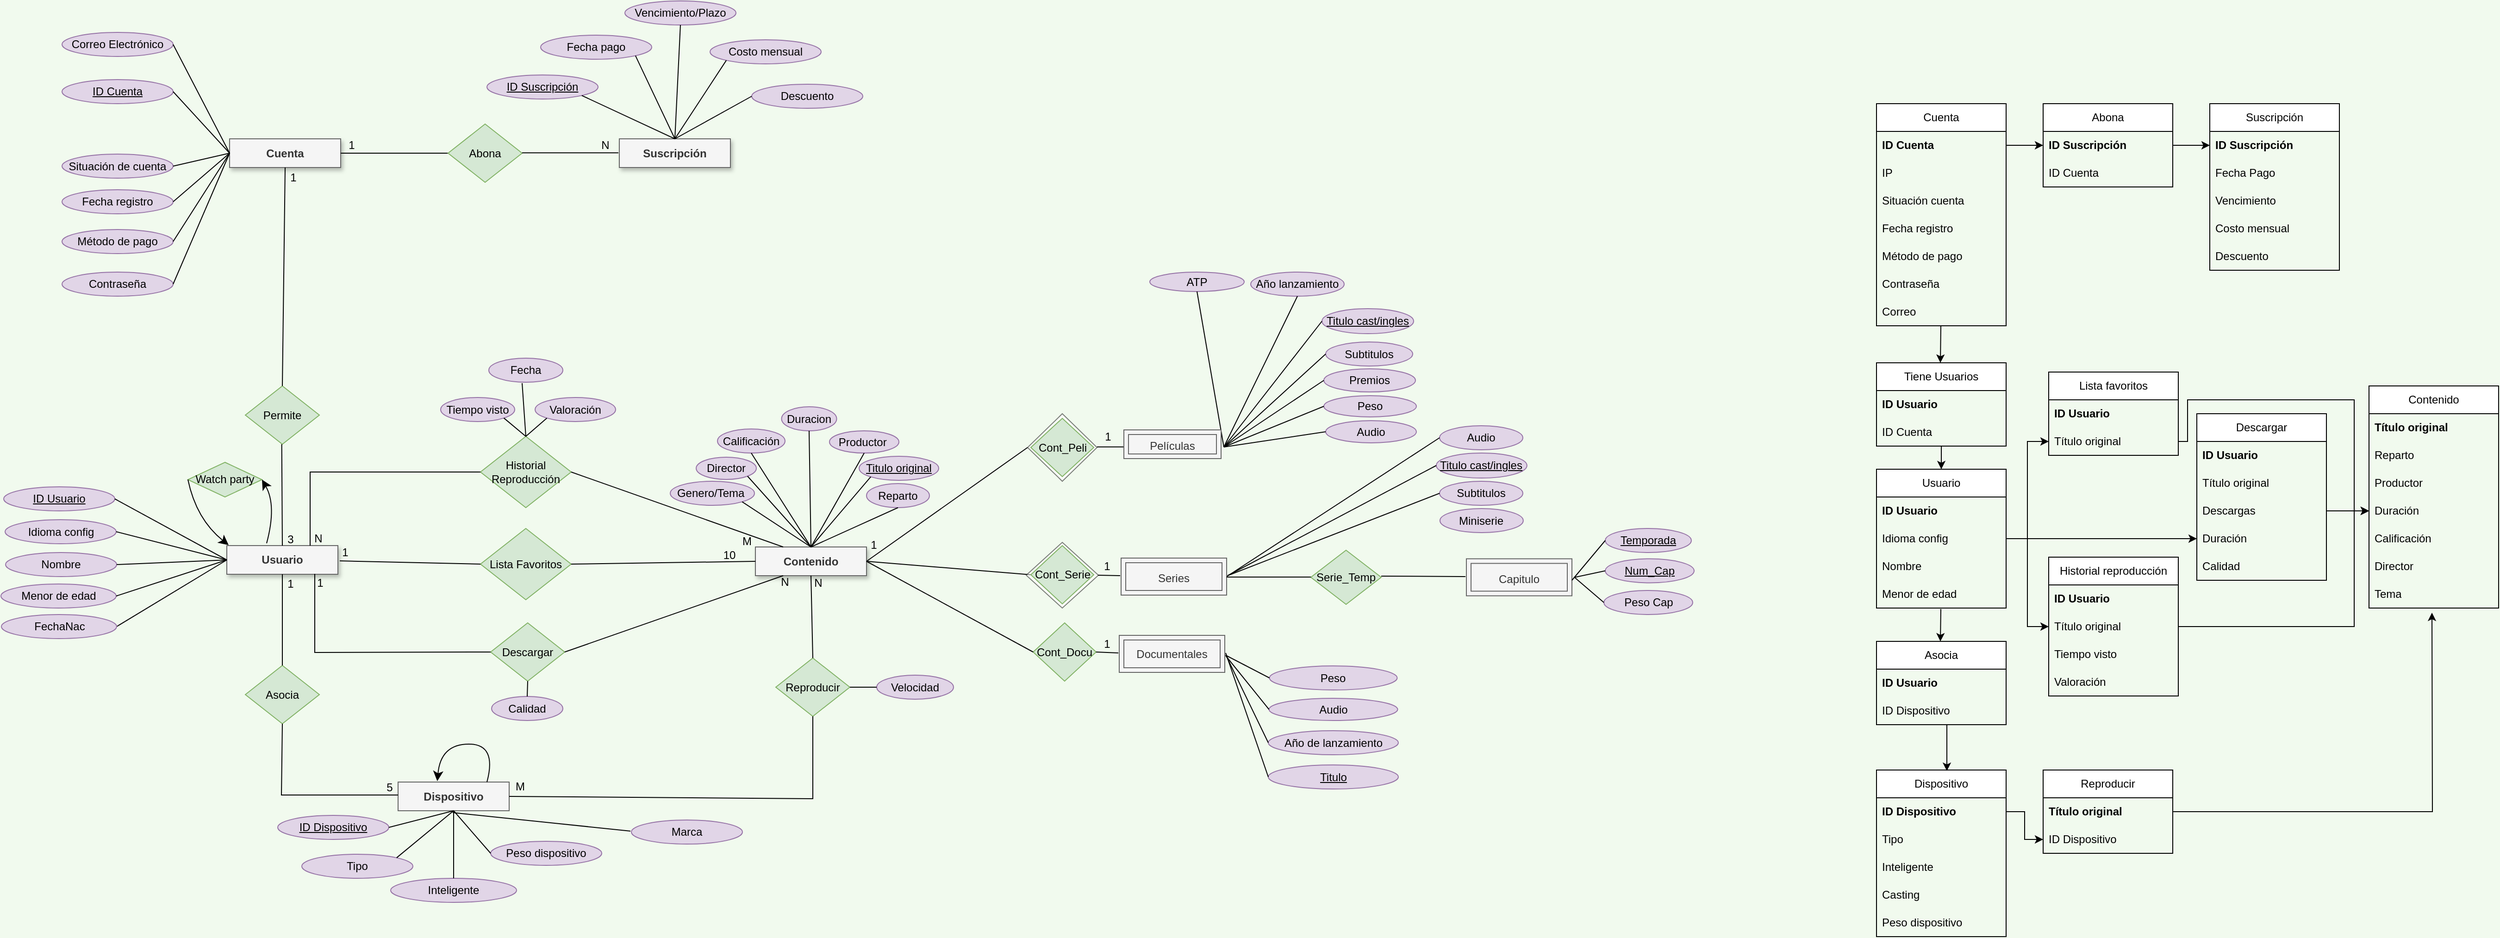 <mxfile version="21.3.2" type="github">
  <diagram id="L7MIWZaFchMFNF4nSB8t" name="Page-1">
    <mxGraphModel dx="3120" dy="44" grid="0" gridSize="10" guides="1" tooltips="1" connect="1" arrows="1" fold="1" page="0" pageScale="1" pageWidth="827" pageHeight="1169" background="#F1FAEE" math="0" shadow="0">
      <root>
        <mxCell id="0" />
        <mxCell id="1" parent="0" />
        <mxCell id="Ln-0qqn0iWtLyIjcQI3Q-75" value="Suscripción" style="swimlane;fontStyle=0;childLayout=stackLayout;horizontal=1;startSize=30;horizontalStack=0;resizeParent=1;resizeParentMax=0;resizeLast=0;collapsible=1;marginBottom=0;whiteSpace=wrap;html=1;" parent="1" vertex="1">
          <mxGeometry x="667" y="524" width="140" height="180" as="geometry">
            <mxRectangle x="340" y="270" width="100" height="30" as="alternateBounds" />
          </mxGeometry>
        </mxCell>
        <mxCell id="Ln-0qqn0iWtLyIjcQI3Q-76" value="ID Suscripción&lt;span style=&quot;white-space: pre;&quot;&gt; &lt;/span&gt;" style="text;strokeColor=none;fillColor=none;align=left;verticalAlign=middle;spacingLeft=4;spacingRight=4;overflow=hidden;points=[[0,0.5],[1,0.5]];portConstraint=eastwest;rotatable=0;whiteSpace=wrap;html=1;fontStyle=1" parent="Ln-0qqn0iWtLyIjcQI3Q-75" vertex="1">
          <mxGeometry y="30" width="140" height="30" as="geometry" />
        </mxCell>
        <mxCell id="Ln-0qqn0iWtLyIjcQI3Q-77" value="Fecha Pago" style="text;strokeColor=none;fillColor=none;align=left;verticalAlign=middle;spacingLeft=4;spacingRight=4;overflow=hidden;points=[[0,0.5],[1,0.5]];portConstraint=eastwest;rotatable=0;whiteSpace=wrap;html=1;" parent="Ln-0qqn0iWtLyIjcQI3Q-75" vertex="1">
          <mxGeometry y="60" width="140" height="30" as="geometry" />
        </mxCell>
        <mxCell id="Ln-0qqn0iWtLyIjcQI3Q-78" value="Vencimiento" style="text;strokeColor=none;fillColor=none;align=left;verticalAlign=middle;spacingLeft=4;spacingRight=4;overflow=hidden;points=[[0,0.5],[1,0.5]];portConstraint=eastwest;rotatable=0;whiteSpace=wrap;html=1;" parent="Ln-0qqn0iWtLyIjcQI3Q-75" vertex="1">
          <mxGeometry y="90" width="140" height="30" as="geometry" />
        </mxCell>
        <mxCell id="Ln-0qqn0iWtLyIjcQI3Q-79" value="Costo mensual" style="text;strokeColor=none;fillColor=none;align=left;verticalAlign=middle;spacingLeft=4;spacingRight=4;overflow=hidden;points=[[0,0.5],[1,0.5]];portConstraint=eastwest;rotatable=0;whiteSpace=wrap;html=1;" parent="Ln-0qqn0iWtLyIjcQI3Q-75" vertex="1">
          <mxGeometry y="120" width="140" height="30" as="geometry" />
        </mxCell>
        <mxCell id="Ln-0qqn0iWtLyIjcQI3Q-80" value="Descuento" style="text;strokeColor=none;fillColor=none;align=left;verticalAlign=middle;spacingLeft=4;spacingRight=4;overflow=hidden;points=[[0,0.5],[1,0.5]];portConstraint=eastwest;rotatable=0;whiteSpace=wrap;html=1;" parent="Ln-0qqn0iWtLyIjcQI3Q-75" vertex="1">
          <mxGeometry y="150" width="140" height="30" as="geometry" />
        </mxCell>
        <mxCell id="Ln-0qqn0iWtLyIjcQI3Q-81" value="Cuenta" style="swimlane;fontStyle=0;childLayout=stackLayout;horizontal=1;startSize=30;horizontalStack=0;resizeParent=1;resizeParentMax=0;resizeLast=0;collapsible=1;marginBottom=0;whiteSpace=wrap;html=1;" parent="1" vertex="1">
          <mxGeometry x="307" y="524" width="140" height="240" as="geometry">
            <mxRectangle x="340" y="270" width="100" height="30" as="alternateBounds" />
          </mxGeometry>
        </mxCell>
        <mxCell id="Ln-0qqn0iWtLyIjcQI3Q-82" value="ID Cuenta" style="text;strokeColor=none;fillColor=none;align=left;verticalAlign=middle;spacingLeft=4;spacingRight=4;overflow=hidden;points=[[0,0.5],[1,0.5]];portConstraint=eastwest;rotatable=0;whiteSpace=wrap;html=1;fontStyle=1" parent="Ln-0qqn0iWtLyIjcQI3Q-81" vertex="1">
          <mxGeometry y="30" width="140" height="30" as="geometry" />
        </mxCell>
        <mxCell id="Ln-0qqn0iWtLyIjcQI3Q-83" value="IP" style="text;strokeColor=none;fillColor=none;align=left;verticalAlign=middle;spacingLeft=4;spacingRight=4;overflow=hidden;points=[[0,0.5],[1,0.5]];portConstraint=eastwest;rotatable=0;whiteSpace=wrap;html=1;" parent="Ln-0qqn0iWtLyIjcQI3Q-81" vertex="1">
          <mxGeometry y="60" width="140" height="30" as="geometry" />
        </mxCell>
        <mxCell id="Ln-0qqn0iWtLyIjcQI3Q-84" value="Situación cuenta" style="text;strokeColor=none;fillColor=none;align=left;verticalAlign=middle;spacingLeft=4;spacingRight=4;overflow=hidden;points=[[0,0.5],[1,0.5]];portConstraint=eastwest;rotatable=0;whiteSpace=wrap;html=1;" parent="Ln-0qqn0iWtLyIjcQI3Q-81" vertex="1">
          <mxGeometry y="90" width="140" height="30" as="geometry" />
        </mxCell>
        <mxCell id="Ln-0qqn0iWtLyIjcQI3Q-85" value="Fecha registro" style="text;strokeColor=none;fillColor=none;align=left;verticalAlign=middle;spacingLeft=4;spacingRight=4;overflow=hidden;points=[[0,0.5],[1,0.5]];portConstraint=eastwest;rotatable=0;whiteSpace=wrap;html=1;" parent="Ln-0qqn0iWtLyIjcQI3Q-81" vertex="1">
          <mxGeometry y="120" width="140" height="30" as="geometry" />
        </mxCell>
        <mxCell id="Ln-0qqn0iWtLyIjcQI3Q-86" value="Método de pago" style="text;strokeColor=none;fillColor=none;align=left;verticalAlign=middle;spacingLeft=4;spacingRight=4;overflow=hidden;points=[[0,0.5],[1,0.5]];portConstraint=eastwest;rotatable=0;whiteSpace=wrap;html=1;" parent="Ln-0qqn0iWtLyIjcQI3Q-81" vertex="1">
          <mxGeometry y="150" width="140" height="30" as="geometry" />
        </mxCell>
        <mxCell id="Ln-0qqn0iWtLyIjcQI3Q-87" value="Contraseña" style="text;strokeColor=none;fillColor=none;align=left;verticalAlign=middle;spacingLeft=4;spacingRight=4;overflow=hidden;points=[[0,0.5],[1,0.5]];portConstraint=eastwest;rotatable=0;whiteSpace=wrap;html=1;" parent="Ln-0qqn0iWtLyIjcQI3Q-81" vertex="1">
          <mxGeometry y="180" width="140" height="30" as="geometry" />
        </mxCell>
        <mxCell id="Ln-0qqn0iWtLyIjcQI3Q-88" value="Correo" style="text;strokeColor=none;fillColor=none;align=left;verticalAlign=middle;spacingLeft=4;spacingRight=4;overflow=hidden;points=[[0,0.5],[1,0.5]];portConstraint=eastwest;rotatable=0;whiteSpace=wrap;html=1;" parent="Ln-0qqn0iWtLyIjcQI3Q-81" vertex="1">
          <mxGeometry y="210" width="140" height="30" as="geometry" />
        </mxCell>
        <mxCell id="Ln-0qqn0iWtLyIjcQI3Q-89" value="Usuario" style="swimlane;fontStyle=0;childLayout=stackLayout;horizontal=1;startSize=30;horizontalStack=0;resizeParent=1;resizeParentMax=0;resizeLast=0;collapsible=1;marginBottom=0;whiteSpace=wrap;html=1;" parent="1" vertex="1">
          <mxGeometry x="307" y="919" width="140" height="150" as="geometry">
            <mxRectangle x="340" y="270" width="100" height="30" as="alternateBounds" />
          </mxGeometry>
        </mxCell>
        <mxCell id="Ln-0qqn0iWtLyIjcQI3Q-90" value="ID Usuario&lt;span style=&quot;white-space: pre;&quot;&gt; &lt;/span&gt;" style="text;strokeColor=none;fillColor=none;align=left;verticalAlign=middle;spacingLeft=4;spacingRight=4;overflow=hidden;points=[[0,0.5],[1,0.5]];portConstraint=eastwest;rotatable=0;whiteSpace=wrap;html=1;fontStyle=1" parent="Ln-0qqn0iWtLyIjcQI3Q-89" vertex="1">
          <mxGeometry y="30" width="140" height="30" as="geometry" />
        </mxCell>
        <mxCell id="Ln-0qqn0iWtLyIjcQI3Q-91" value="Idioma config" style="text;strokeColor=none;fillColor=none;align=left;verticalAlign=middle;spacingLeft=4;spacingRight=4;overflow=hidden;points=[[0,0.5],[1,0.5]];portConstraint=eastwest;rotatable=0;whiteSpace=wrap;html=1;" parent="Ln-0qqn0iWtLyIjcQI3Q-89" vertex="1">
          <mxGeometry y="60" width="140" height="30" as="geometry" />
        </mxCell>
        <mxCell id="Ln-0qqn0iWtLyIjcQI3Q-92" value="Nombre" style="text;strokeColor=none;fillColor=none;align=left;verticalAlign=middle;spacingLeft=4;spacingRight=4;overflow=hidden;points=[[0,0.5],[1,0.5]];portConstraint=eastwest;rotatable=0;whiteSpace=wrap;html=1;" parent="Ln-0qqn0iWtLyIjcQI3Q-89" vertex="1">
          <mxGeometry y="90" width="140" height="30" as="geometry" />
        </mxCell>
        <mxCell id="Ln-0qqn0iWtLyIjcQI3Q-93" value="Menor de edad" style="text;strokeColor=none;fillColor=none;align=left;verticalAlign=middle;spacingLeft=4;spacingRight=4;overflow=hidden;points=[[0,0.5],[1,0.5]];portConstraint=eastwest;rotatable=0;whiteSpace=wrap;html=1;" parent="Ln-0qqn0iWtLyIjcQI3Q-89" vertex="1">
          <mxGeometry y="120" width="140" height="30" as="geometry" />
        </mxCell>
        <mxCell id="Ln-0qqn0iWtLyIjcQI3Q-94" value="Contenido" style="swimlane;fontStyle=0;childLayout=stackLayout;horizontal=1;startSize=30;horizontalStack=0;resizeParent=1;resizeParentMax=0;resizeLast=0;collapsible=1;marginBottom=0;whiteSpace=wrap;html=1;" parent="1" vertex="1">
          <mxGeometry x="839" y="829" width="140" height="240" as="geometry">
            <mxRectangle x="340" y="270" width="100" height="30" as="alternateBounds" />
          </mxGeometry>
        </mxCell>
        <mxCell id="Ln-0qqn0iWtLyIjcQI3Q-95" value="Título original" style="text;strokeColor=none;fillColor=none;align=left;verticalAlign=middle;spacingLeft=4;spacingRight=4;overflow=hidden;points=[[0,0.5],[1,0.5]];portConstraint=eastwest;rotatable=0;whiteSpace=wrap;html=1;fontStyle=1" parent="Ln-0qqn0iWtLyIjcQI3Q-94" vertex="1">
          <mxGeometry y="30" width="140" height="30" as="geometry" />
        </mxCell>
        <mxCell id="Ln-0qqn0iWtLyIjcQI3Q-96" value="Reparto" style="text;strokeColor=none;fillColor=none;align=left;verticalAlign=middle;spacingLeft=4;spacingRight=4;overflow=hidden;points=[[0,0.5],[1,0.5]];portConstraint=eastwest;rotatable=0;whiteSpace=wrap;html=1;" parent="Ln-0qqn0iWtLyIjcQI3Q-94" vertex="1">
          <mxGeometry y="60" width="140" height="30" as="geometry" />
        </mxCell>
        <mxCell id="Ln-0qqn0iWtLyIjcQI3Q-97" value="Productor" style="text;strokeColor=none;fillColor=none;align=left;verticalAlign=middle;spacingLeft=4;spacingRight=4;overflow=hidden;points=[[0,0.5],[1,0.5]];portConstraint=eastwest;rotatable=0;whiteSpace=wrap;html=1;" parent="Ln-0qqn0iWtLyIjcQI3Q-94" vertex="1">
          <mxGeometry y="90" width="140" height="30" as="geometry" />
        </mxCell>
        <mxCell id="Ln-0qqn0iWtLyIjcQI3Q-98" value="Duración" style="text;strokeColor=none;fillColor=none;align=left;verticalAlign=middle;spacingLeft=4;spacingRight=4;overflow=hidden;points=[[0,0.5],[1,0.5]];portConstraint=eastwest;rotatable=0;whiteSpace=wrap;html=1;" parent="Ln-0qqn0iWtLyIjcQI3Q-94" vertex="1">
          <mxGeometry y="120" width="140" height="30" as="geometry" />
        </mxCell>
        <mxCell id="Ln-0qqn0iWtLyIjcQI3Q-99" value="Calificación" style="text;strokeColor=none;fillColor=none;align=left;verticalAlign=middle;spacingLeft=4;spacingRight=4;overflow=hidden;points=[[0,0.5],[1,0.5]];portConstraint=eastwest;rotatable=0;whiteSpace=wrap;html=1;" parent="Ln-0qqn0iWtLyIjcQI3Q-94" vertex="1">
          <mxGeometry y="150" width="140" height="30" as="geometry" />
        </mxCell>
        <mxCell id="Ln-0qqn0iWtLyIjcQI3Q-100" value="Director" style="text;strokeColor=none;fillColor=none;align=left;verticalAlign=middle;spacingLeft=4;spacingRight=4;overflow=hidden;points=[[0,0.5],[1,0.5]];portConstraint=eastwest;rotatable=0;whiteSpace=wrap;html=1;" parent="Ln-0qqn0iWtLyIjcQI3Q-94" vertex="1">
          <mxGeometry y="180" width="140" height="30" as="geometry" />
        </mxCell>
        <mxCell id="Ln-0qqn0iWtLyIjcQI3Q-101" value="Tema" style="text;strokeColor=none;fillColor=none;align=left;verticalAlign=middle;spacingLeft=4;spacingRight=4;overflow=hidden;points=[[0,0.5],[1,0.5]];portConstraint=eastwest;rotatable=0;whiteSpace=wrap;html=1;" parent="Ln-0qqn0iWtLyIjcQI3Q-94" vertex="1">
          <mxGeometry y="210" width="140" height="30" as="geometry" />
        </mxCell>
        <mxCell id="Ln-0qqn0iWtLyIjcQI3Q-102" value="Abona" style="swimlane;fontStyle=0;childLayout=stackLayout;horizontal=1;startSize=30;horizontalStack=0;resizeParent=1;resizeParentMax=0;resizeLast=0;collapsible=1;marginBottom=0;whiteSpace=wrap;html=1;" parent="1" vertex="1">
          <mxGeometry x="487" y="524" width="140" height="90" as="geometry">
            <mxRectangle x="340" y="270" width="100" height="30" as="alternateBounds" />
          </mxGeometry>
        </mxCell>
        <mxCell id="Ln-0qqn0iWtLyIjcQI3Q-103" value="ID Suscripción" style="text;strokeColor=none;fillColor=none;align=left;verticalAlign=middle;spacingLeft=4;spacingRight=4;overflow=hidden;points=[[0,0.5],[1,0.5]];portConstraint=eastwest;rotatable=0;whiteSpace=wrap;html=1;fontStyle=1" parent="Ln-0qqn0iWtLyIjcQI3Q-102" vertex="1">
          <mxGeometry y="30" width="140" height="30" as="geometry" />
        </mxCell>
        <mxCell id="Ln-0qqn0iWtLyIjcQI3Q-104" value="&lt;span style=&quot;font-weight: normal;&quot;&gt;ID Cuenta&lt;/span&gt;" style="text;strokeColor=none;fillColor=none;align=left;verticalAlign=middle;spacingLeft=4;spacingRight=4;overflow=hidden;points=[[0,0.5],[1,0.5]];portConstraint=eastwest;rotatable=0;whiteSpace=wrap;html=1;fontStyle=1" parent="Ln-0qqn0iWtLyIjcQI3Q-102" vertex="1">
          <mxGeometry y="60" width="140" height="30" as="geometry" />
        </mxCell>
        <mxCell id="Ln-0qqn0iWtLyIjcQI3Q-105" value="Tiene Usuarios" style="swimlane;fontStyle=0;childLayout=stackLayout;horizontal=1;startSize=30;horizontalStack=0;resizeParent=1;resizeParentMax=0;resizeLast=0;collapsible=1;marginBottom=0;whiteSpace=wrap;html=1;" parent="1" vertex="1">
          <mxGeometry x="307" y="804" width="140" height="90" as="geometry">
            <mxRectangle x="340" y="270" width="100" height="30" as="alternateBounds" />
          </mxGeometry>
        </mxCell>
        <mxCell id="Ln-0qqn0iWtLyIjcQI3Q-106" value="ID Usuario" style="text;strokeColor=none;fillColor=none;align=left;verticalAlign=middle;spacingLeft=4;spacingRight=4;overflow=hidden;points=[[0,0.5],[1,0.5]];portConstraint=eastwest;rotatable=0;whiteSpace=wrap;html=1;fontStyle=1" parent="Ln-0qqn0iWtLyIjcQI3Q-105" vertex="1">
          <mxGeometry y="30" width="140" height="30" as="geometry" />
        </mxCell>
        <mxCell id="Ln-0qqn0iWtLyIjcQI3Q-107" value="ID Cuenta" style="text;strokeColor=none;fillColor=none;align=left;verticalAlign=middle;spacingLeft=4;spacingRight=4;overflow=hidden;points=[[0,0.5],[1,0.5]];portConstraint=eastwest;rotatable=0;whiteSpace=wrap;html=1;" parent="Ln-0qqn0iWtLyIjcQI3Q-105" vertex="1">
          <mxGeometry y="60" width="140" height="30" as="geometry" />
        </mxCell>
        <mxCell id="Ln-0qqn0iWtLyIjcQI3Q-108" value="Asocia" style="swimlane;fontStyle=0;childLayout=stackLayout;horizontal=1;startSize=30;horizontalStack=0;resizeParent=1;resizeParentMax=0;resizeLast=0;collapsible=1;marginBottom=0;whiteSpace=wrap;html=1;" parent="1" vertex="1">
          <mxGeometry x="307" y="1105" width="140" height="90" as="geometry">
            <mxRectangle x="340" y="270" width="100" height="30" as="alternateBounds" />
          </mxGeometry>
        </mxCell>
        <mxCell id="Ln-0qqn0iWtLyIjcQI3Q-109" value="ID Usuario" style="text;strokeColor=none;fillColor=none;align=left;verticalAlign=middle;spacingLeft=4;spacingRight=4;overflow=hidden;points=[[0,0.5],[1,0.5]];portConstraint=eastwest;rotatable=0;whiteSpace=wrap;html=1;fontStyle=1" parent="Ln-0qqn0iWtLyIjcQI3Q-108" vertex="1">
          <mxGeometry y="30" width="140" height="30" as="geometry" />
        </mxCell>
        <mxCell id="Ln-0qqn0iWtLyIjcQI3Q-110" value="ID Dispositivo" style="text;strokeColor=none;fillColor=none;align=left;verticalAlign=middle;spacingLeft=4;spacingRight=4;overflow=hidden;points=[[0,0.5],[1,0.5]];portConstraint=eastwest;rotatable=0;whiteSpace=wrap;html=1;" parent="Ln-0qqn0iWtLyIjcQI3Q-108" vertex="1">
          <mxGeometry y="60" width="140" height="30" as="geometry" />
        </mxCell>
        <mxCell id="Ln-0qqn0iWtLyIjcQI3Q-111" value="Historial reproducción" style="swimlane;fontStyle=0;childLayout=stackLayout;horizontal=1;startSize=30;horizontalStack=0;resizeParent=1;resizeParentMax=0;resizeLast=0;collapsible=1;marginBottom=0;whiteSpace=wrap;html=1;" parent="1" vertex="1">
          <mxGeometry x="493" y="1014" width="140" height="150" as="geometry">
            <mxRectangle x="340" y="270" width="100" height="30" as="alternateBounds" />
          </mxGeometry>
        </mxCell>
        <mxCell id="Ln-0qqn0iWtLyIjcQI3Q-112" value="ID Usuario" style="text;strokeColor=none;fillColor=none;align=left;verticalAlign=middle;spacingLeft=4;spacingRight=4;overflow=hidden;points=[[0,0.5],[1,0.5]];portConstraint=eastwest;rotatable=0;whiteSpace=wrap;html=1;fontStyle=1" parent="Ln-0qqn0iWtLyIjcQI3Q-111" vertex="1">
          <mxGeometry y="30" width="140" height="30" as="geometry" />
        </mxCell>
        <mxCell id="Ln-0qqn0iWtLyIjcQI3Q-113" value="Título original" style="text;strokeColor=none;fillColor=none;align=left;verticalAlign=middle;spacingLeft=4;spacingRight=4;overflow=hidden;points=[[0,0.5],[1,0.5]];portConstraint=eastwest;rotatable=0;whiteSpace=wrap;html=1;" parent="Ln-0qqn0iWtLyIjcQI3Q-111" vertex="1">
          <mxGeometry y="60" width="140" height="30" as="geometry" />
        </mxCell>
        <mxCell id="Ln-0qqn0iWtLyIjcQI3Q-114" value="Tiempo visto" style="text;strokeColor=none;fillColor=none;align=left;verticalAlign=middle;spacingLeft=4;spacingRight=4;overflow=hidden;points=[[0,0.5],[1,0.5]];portConstraint=eastwest;rotatable=0;whiteSpace=wrap;html=1;" parent="Ln-0qqn0iWtLyIjcQI3Q-111" vertex="1">
          <mxGeometry y="90" width="140" height="30" as="geometry" />
        </mxCell>
        <mxCell id="Ln-0qqn0iWtLyIjcQI3Q-115" value="Valoración" style="text;strokeColor=none;fillColor=none;align=left;verticalAlign=middle;spacingLeft=4;spacingRight=4;overflow=hidden;points=[[0,0.5],[1,0.5]];portConstraint=eastwest;rotatable=0;whiteSpace=wrap;html=1;" parent="Ln-0qqn0iWtLyIjcQI3Q-111" vertex="1">
          <mxGeometry y="120" width="140" height="30" as="geometry" />
        </mxCell>
        <mxCell id="Ln-0qqn0iWtLyIjcQI3Q-116" value="Lista favoritos" style="swimlane;fontStyle=0;childLayout=stackLayout;horizontal=1;startSize=30;horizontalStack=0;resizeParent=1;resizeParentMax=0;resizeLast=0;collapsible=1;marginBottom=0;whiteSpace=wrap;html=1;" parent="1" vertex="1">
          <mxGeometry x="493" y="814" width="140" height="90" as="geometry">
            <mxRectangle x="340" y="270" width="100" height="30" as="alternateBounds" />
          </mxGeometry>
        </mxCell>
        <mxCell id="Ln-0qqn0iWtLyIjcQI3Q-117" value="ID Usuario" style="text;strokeColor=none;fillColor=none;align=left;verticalAlign=middle;spacingLeft=4;spacingRight=4;overflow=hidden;points=[[0,0.5],[1,0.5]];portConstraint=eastwest;rotatable=0;whiteSpace=wrap;html=1;fontStyle=1" parent="Ln-0qqn0iWtLyIjcQI3Q-116" vertex="1">
          <mxGeometry y="30" width="140" height="30" as="geometry" />
        </mxCell>
        <mxCell id="Ln-0qqn0iWtLyIjcQI3Q-118" value="Título original" style="text;strokeColor=none;fillColor=none;align=left;verticalAlign=middle;spacingLeft=4;spacingRight=4;overflow=hidden;points=[[0,0.5],[1,0.5]];portConstraint=eastwest;rotatable=0;whiteSpace=wrap;html=1;" parent="Ln-0qqn0iWtLyIjcQI3Q-116" vertex="1">
          <mxGeometry y="60" width="140" height="30" as="geometry" />
        </mxCell>
        <mxCell id="Ln-0qqn0iWtLyIjcQI3Q-120" value="Descargar" style="swimlane;fontStyle=0;childLayout=stackLayout;horizontal=1;startSize=30;horizontalStack=0;resizeParent=1;resizeParentMax=0;resizeLast=0;collapsible=1;marginBottom=0;whiteSpace=wrap;html=1;" parent="1" vertex="1">
          <mxGeometry x="653" y="859" width="140" height="180" as="geometry">
            <mxRectangle x="340" y="270" width="100" height="30" as="alternateBounds" />
          </mxGeometry>
        </mxCell>
        <mxCell id="Ln-0qqn0iWtLyIjcQI3Q-121" value="ID Usuario" style="text;strokeColor=none;fillColor=none;align=left;verticalAlign=middle;spacingLeft=4;spacingRight=4;overflow=hidden;points=[[0,0.5],[1,0.5]];portConstraint=eastwest;rotatable=0;whiteSpace=wrap;html=1;fontStyle=1" parent="Ln-0qqn0iWtLyIjcQI3Q-120" vertex="1">
          <mxGeometry y="30" width="140" height="30" as="geometry" />
        </mxCell>
        <mxCell id="Ln-0qqn0iWtLyIjcQI3Q-122" value="Título original" style="text;strokeColor=none;fillColor=none;align=left;verticalAlign=middle;spacingLeft=4;spacingRight=4;overflow=hidden;points=[[0,0.5],[1,0.5]];portConstraint=eastwest;rotatable=0;whiteSpace=wrap;html=1;" parent="Ln-0qqn0iWtLyIjcQI3Q-120" vertex="1">
          <mxGeometry y="60" width="140" height="30" as="geometry" />
        </mxCell>
        <mxCell id="Ln-0qqn0iWtLyIjcQI3Q-123" value="Descargas" style="text;strokeColor=none;fillColor=none;align=left;verticalAlign=middle;spacingLeft=4;spacingRight=4;overflow=hidden;points=[[0,0.5],[1,0.5]];portConstraint=eastwest;rotatable=0;whiteSpace=wrap;html=1;" parent="Ln-0qqn0iWtLyIjcQI3Q-120" vertex="1">
          <mxGeometry y="90" width="140" height="30" as="geometry" />
        </mxCell>
        <mxCell id="Ln-0qqn0iWtLyIjcQI3Q-124" value="Duración" style="text;strokeColor=none;fillColor=none;align=left;verticalAlign=middle;spacingLeft=4;spacingRight=4;overflow=hidden;points=[[0,0.5],[1,0.5]];portConstraint=eastwest;rotatable=0;whiteSpace=wrap;html=1;" parent="Ln-0qqn0iWtLyIjcQI3Q-120" vertex="1">
          <mxGeometry y="120" width="140" height="30" as="geometry" />
        </mxCell>
        <mxCell id="Ln-0qqn0iWtLyIjcQI3Q-125" value="Calidad" style="text;strokeColor=none;fillColor=none;align=left;verticalAlign=middle;spacingLeft=4;spacingRight=4;overflow=hidden;points=[[0,0.5],[1,0.5]];portConstraint=eastwest;rotatable=0;whiteSpace=wrap;html=1;" parent="Ln-0qqn0iWtLyIjcQI3Q-120" vertex="1">
          <mxGeometry y="150" width="140" height="30" as="geometry" />
        </mxCell>
        <mxCell id="Ln-0qqn0iWtLyIjcQI3Q-126" style="edgeStyle=orthogonalEdgeStyle;rounded=0;orthogonalLoop=1;jettySize=auto;html=1;exitX=1;exitY=0.5;exitDx=0;exitDy=0;entryX=0;entryY=0.5;entryDx=0;entryDy=0;" parent="1" source="Ln-0qqn0iWtLyIjcQI3Q-103" target="Ln-0qqn0iWtLyIjcQI3Q-76" edge="1">
          <mxGeometry relative="1" as="geometry" />
        </mxCell>
        <mxCell id="Ln-0qqn0iWtLyIjcQI3Q-127" value="Dispositivo" style="swimlane;fontStyle=0;childLayout=stackLayout;horizontal=1;startSize=30;horizontalStack=0;resizeParent=1;resizeParentMax=0;resizeLast=0;collapsible=1;marginBottom=0;whiteSpace=wrap;html=1;" parent="1" vertex="1">
          <mxGeometry x="307" y="1244" width="140" height="180" as="geometry">
            <mxRectangle x="340" y="270" width="100" height="30" as="alternateBounds" />
          </mxGeometry>
        </mxCell>
        <mxCell id="Ln-0qqn0iWtLyIjcQI3Q-128" value="ID Dispositivo&lt;span style=&quot;white-space: pre;&quot;&gt; &lt;/span&gt;" style="text;strokeColor=none;fillColor=none;align=left;verticalAlign=middle;spacingLeft=4;spacingRight=4;overflow=hidden;points=[[0,0.5],[1,0.5]];portConstraint=eastwest;rotatable=0;whiteSpace=wrap;html=1;fontStyle=1" parent="Ln-0qqn0iWtLyIjcQI3Q-127" vertex="1">
          <mxGeometry y="30" width="140" height="30" as="geometry" />
        </mxCell>
        <mxCell id="Ln-0qqn0iWtLyIjcQI3Q-129" value="Tipo" style="text;strokeColor=none;fillColor=none;align=left;verticalAlign=middle;spacingLeft=4;spacingRight=4;overflow=hidden;points=[[0,0.5],[1,0.5]];portConstraint=eastwest;rotatable=0;whiteSpace=wrap;html=1;" parent="Ln-0qqn0iWtLyIjcQI3Q-127" vertex="1">
          <mxGeometry y="60" width="140" height="30" as="geometry" />
        </mxCell>
        <mxCell id="Ln-0qqn0iWtLyIjcQI3Q-130" value="Inteligente" style="text;strokeColor=none;fillColor=none;align=left;verticalAlign=middle;spacingLeft=4;spacingRight=4;overflow=hidden;points=[[0,0.5],[1,0.5]];portConstraint=eastwest;rotatable=0;whiteSpace=wrap;html=1;" parent="Ln-0qqn0iWtLyIjcQI3Q-127" vertex="1">
          <mxGeometry y="90" width="140" height="30" as="geometry" />
        </mxCell>
        <mxCell id="Ln-0qqn0iWtLyIjcQI3Q-131" value="Casting" style="text;strokeColor=none;fillColor=none;align=left;verticalAlign=middle;spacingLeft=4;spacingRight=4;overflow=hidden;points=[[0,0.5],[1,0.5]];portConstraint=eastwest;rotatable=0;whiteSpace=wrap;html=1;" parent="Ln-0qqn0iWtLyIjcQI3Q-127" vertex="1">
          <mxGeometry y="120" width="140" height="30" as="geometry" />
        </mxCell>
        <mxCell id="Ln-0qqn0iWtLyIjcQI3Q-132" value="Peso dispositivo" style="text;strokeColor=none;fillColor=none;align=left;verticalAlign=middle;spacingLeft=4;spacingRight=4;overflow=hidden;points=[[0,0.5],[1,0.5]];portConstraint=eastwest;rotatable=0;whiteSpace=wrap;html=1;" parent="Ln-0qqn0iWtLyIjcQI3Q-127" vertex="1">
          <mxGeometry y="150" width="140" height="30" as="geometry" />
        </mxCell>
        <mxCell id="Ln-0qqn0iWtLyIjcQI3Q-133" value="Reproducir" style="swimlane;fontStyle=0;childLayout=stackLayout;horizontal=1;startSize=30;horizontalStack=0;resizeParent=1;resizeParentMax=0;resizeLast=0;collapsible=1;marginBottom=0;whiteSpace=wrap;html=1;" parent="1" vertex="1">
          <mxGeometry x="487" y="1244" width="140" height="90" as="geometry">
            <mxRectangle x="340" y="270" width="100" height="30" as="alternateBounds" />
          </mxGeometry>
        </mxCell>
        <mxCell id="Ln-0qqn0iWtLyIjcQI3Q-134" value="&lt;b&gt;Título original&lt;/b&gt;" style="text;strokeColor=none;fillColor=none;align=left;verticalAlign=middle;spacingLeft=4;spacingRight=4;overflow=hidden;points=[[0,0.5],[1,0.5]];portConstraint=eastwest;rotatable=0;whiteSpace=wrap;html=1;" parent="Ln-0qqn0iWtLyIjcQI3Q-133" vertex="1">
          <mxGeometry y="30" width="140" height="30" as="geometry" />
        </mxCell>
        <mxCell id="Ln-0qqn0iWtLyIjcQI3Q-135" value="&lt;span style=&quot;font-weight: normal;&quot;&gt;ID Dispositivo&lt;/span&gt;" style="text;strokeColor=none;fillColor=none;align=left;verticalAlign=middle;spacingLeft=4;spacingRight=4;overflow=hidden;points=[[0,0.5],[1,0.5]];portConstraint=eastwest;rotatable=0;whiteSpace=wrap;html=1;fontStyle=1" parent="Ln-0qqn0iWtLyIjcQI3Q-133" vertex="1">
          <mxGeometry y="60" width="140" height="30" as="geometry" />
        </mxCell>
        <mxCell id="Ln-0qqn0iWtLyIjcQI3Q-136" style="edgeStyle=orthogonalEdgeStyle;rounded=0;orthogonalLoop=1;jettySize=auto;html=1;exitX=1;exitY=0.5;exitDx=0;exitDy=0;" parent="Ln-0qqn0iWtLyIjcQI3Q-133" source="Ln-0qqn0iWtLyIjcQI3Q-134" edge="1">
          <mxGeometry relative="1" as="geometry">
            <mxPoint x="420" y="-170" as="targetPoint" />
          </mxGeometry>
        </mxCell>
        <mxCell id="Ln-0qqn0iWtLyIjcQI3Q-137" style="edgeStyle=orthogonalEdgeStyle;rounded=0;orthogonalLoop=1;jettySize=auto;html=1;exitX=1;exitY=0.5;exitDx=0;exitDy=0;entryX=0;entryY=0.5;entryDx=0;entryDy=0;" parent="1" source="Ln-0qqn0iWtLyIjcQI3Q-91" target="Ln-0qqn0iWtLyIjcQI3Q-113" edge="1">
          <mxGeometry relative="1" as="geometry" />
        </mxCell>
        <mxCell id="Ln-0qqn0iWtLyIjcQI3Q-138" style="edgeStyle=orthogonalEdgeStyle;rounded=0;orthogonalLoop=1;jettySize=auto;html=1;exitX=1;exitY=0.5;exitDx=0;exitDy=0;entryX=0;entryY=0.5;entryDx=0;entryDy=0;" parent="1" source="Ln-0qqn0iWtLyIjcQI3Q-91" target="Ln-0qqn0iWtLyIjcQI3Q-118" edge="1">
          <mxGeometry relative="1" as="geometry" />
        </mxCell>
        <mxCell id="Ln-0qqn0iWtLyIjcQI3Q-139" style="edgeStyle=orthogonalEdgeStyle;rounded=0;orthogonalLoop=1;jettySize=auto;html=1;exitX=1;exitY=0.5;exitDx=0;exitDy=0;entryX=0;entryY=0.5;entryDx=0;entryDy=0;" parent="1" source="Ln-0qqn0iWtLyIjcQI3Q-91" target="Ln-0qqn0iWtLyIjcQI3Q-124" edge="1">
          <mxGeometry relative="1" as="geometry" />
        </mxCell>
        <mxCell id="Ln-0qqn0iWtLyIjcQI3Q-140" style="edgeStyle=orthogonalEdgeStyle;rounded=0;orthogonalLoop=1;jettySize=auto;html=1;exitX=1;exitY=0.5;exitDx=0;exitDy=0;entryX=0;entryY=0.5;entryDx=0;entryDy=0;" parent="1" source="Ln-0qqn0iWtLyIjcQI3Q-118" target="Ln-0qqn0iWtLyIjcQI3Q-98" edge="1">
          <mxGeometry relative="1" as="geometry">
            <Array as="points">
              <mxPoint x="643" y="889" />
              <mxPoint x="643" y="844" />
              <mxPoint x="823" y="844" />
              <mxPoint x="823" y="964" />
            </Array>
          </mxGeometry>
        </mxCell>
        <mxCell id="Ln-0qqn0iWtLyIjcQI3Q-141" style="edgeStyle=orthogonalEdgeStyle;rounded=0;orthogonalLoop=1;jettySize=auto;html=1;exitX=1;exitY=0.5;exitDx=0;exitDy=0;entryX=0;entryY=0.5;entryDx=0;entryDy=0;" parent="1" source="Ln-0qqn0iWtLyIjcQI3Q-113" target="Ln-0qqn0iWtLyIjcQI3Q-98" edge="1">
          <mxGeometry relative="1" as="geometry">
            <Array as="points">
              <mxPoint x="823" y="1089" />
              <mxPoint x="823" y="964" />
            </Array>
          </mxGeometry>
        </mxCell>
        <mxCell id="Ln-0qqn0iWtLyIjcQI3Q-142" style="edgeStyle=orthogonalEdgeStyle;rounded=0;orthogonalLoop=1;jettySize=auto;html=1;exitX=1;exitY=0.5;exitDx=0;exitDy=0;entryX=0;entryY=0.5;entryDx=0;entryDy=0;" parent="1" source="Ln-0qqn0iWtLyIjcQI3Q-123" target="Ln-0qqn0iWtLyIjcQI3Q-98" edge="1">
          <mxGeometry relative="1" as="geometry" />
        </mxCell>
        <mxCell id="Ln-0qqn0iWtLyIjcQI3Q-143" value="" style="endArrow=classic;html=1;rounded=0;" parent="1" edge="1">
          <mxGeometry width="50" height="50" relative="1" as="geometry">
            <mxPoint x="383" y="1195" as="sourcePoint" />
            <mxPoint x="383" y="1245" as="targetPoint" />
          </mxGeometry>
        </mxCell>
        <mxCell id="Ln-0qqn0iWtLyIjcQI3Q-144" value="" style="endArrow=classic;html=1;rounded=0;" parent="1" edge="1">
          <mxGeometry width="50" height="50" relative="1" as="geometry">
            <mxPoint x="376.5" y="1070" as="sourcePoint" />
            <mxPoint x="376" y="1105" as="targetPoint" />
          </mxGeometry>
        </mxCell>
        <mxCell id="Ln-0qqn0iWtLyIjcQI3Q-145" style="edgeStyle=orthogonalEdgeStyle;rounded=0;orthogonalLoop=1;jettySize=auto;html=1;exitX=1;exitY=0.5;exitDx=0;exitDy=0;entryX=0;entryY=0.5;entryDx=0;entryDy=0;" parent="1" source="Ln-0qqn0iWtLyIjcQI3Q-128" target="Ln-0qqn0iWtLyIjcQI3Q-135" edge="1">
          <mxGeometry relative="1" as="geometry" />
        </mxCell>
        <mxCell id="Ln-0qqn0iWtLyIjcQI3Q-146" value="" style="endArrow=classic;html=1;rounded=0;" parent="1" edge="1">
          <mxGeometry width="50" height="50" relative="1" as="geometry">
            <mxPoint x="376.5" y="764" as="sourcePoint" />
            <mxPoint x="376" y="804" as="targetPoint" />
          </mxGeometry>
        </mxCell>
        <mxCell id="Ln-0qqn0iWtLyIjcQI3Q-147" value="" style="endArrow=classic;html=1;rounded=0;entryX=0.5;entryY=0;entryDx=0;entryDy=0;" parent="1" target="Ln-0qqn0iWtLyIjcQI3Q-89" edge="1">
          <mxGeometry width="50" height="50" relative="1" as="geometry">
            <mxPoint x="377" y="894" as="sourcePoint" />
            <mxPoint x="376.5" y="934" as="targetPoint" />
          </mxGeometry>
        </mxCell>
        <mxCell id="Ln-0qqn0iWtLyIjcQI3Q-148" style="edgeStyle=orthogonalEdgeStyle;rounded=0;orthogonalLoop=1;jettySize=auto;html=1;exitX=1;exitY=0.5;exitDx=0;exitDy=0;entryX=0;entryY=0.5;entryDx=0;entryDy=0;" parent="1" source="Ln-0qqn0iWtLyIjcQI3Q-82" target="Ln-0qqn0iWtLyIjcQI3Q-103" edge="1">
          <mxGeometry relative="1" as="geometry" />
        </mxCell>
        <mxCell id="Ln-0qqn0iWtLyIjcQI3Q-149" value="&lt;b&gt;Suscripción&lt;/b&gt;" style="rounded=0;whiteSpace=wrap;html=1;fillColor=#f5f5f5;strokeColor=#666666;fontColor=#333333;shadow=1;" parent="1" vertex="1">
          <mxGeometry x="-1051" y="562" width="120" height="31" as="geometry" />
        </mxCell>
        <mxCell id="Ln-0qqn0iWtLyIjcQI3Q-150" value="&lt;b&gt;Usuario&lt;/b&gt;" style="rounded=0;whiteSpace=wrap;html=1;fillColor=#f5f5f5;strokeColor=#666666;fontColor=#333333;shadow=1;" parent="1" vertex="1">
          <mxGeometry x="-1475" y="1001.5" width="120" height="31" as="geometry" />
        </mxCell>
        <mxCell id="Ln-0qqn0iWtLyIjcQI3Q-151" value="&lt;b&gt;Contenido&lt;/b&gt;" style="rounded=0;whiteSpace=wrap;html=1;fillColor=#f5f5f5;strokeColor=#666666;fontColor=#333333;shadow=1;" parent="1" vertex="1">
          <mxGeometry x="-904" y="1003" width="120" height="31" as="geometry" />
        </mxCell>
        <mxCell id="Ln-0qqn0iWtLyIjcQI3Q-152" value="&lt;b&gt;Dispositivo&lt;/b&gt;" style="rounded=0;whiteSpace=wrap;html=1;fillColor=#f5f5f5;strokeColor=#666666;fontColor=#333333;" parent="1" vertex="1">
          <mxGeometry x="-1290" y="1257" width="120" height="31" as="geometry" />
        </mxCell>
        <mxCell id="Ln-0qqn0iWtLyIjcQI3Q-153" value="&lt;u&gt;ID Cuenta&lt;/u&gt;" style="ellipse;whiteSpace=wrap;html=1;fillColor=#e1d5e7;strokeColor=#9673a6;gradientColor=none;" parent="1" vertex="1">
          <mxGeometry x="-1653" y="498" width="120" height="26" as="geometry" />
        </mxCell>
        <mxCell id="Ln-0qqn0iWtLyIjcQI3Q-155" value="Situación de cuenta" style="ellipse;whiteSpace=wrap;html=1;fillColor=#e1d5e7;strokeColor=#9673a6;gradientColor=none;" parent="1" vertex="1">
          <mxGeometry x="-1653" y="578.5" width="120" height="26" as="geometry" />
        </mxCell>
        <mxCell id="Ln-0qqn0iWtLyIjcQI3Q-156" value="Fecha registro" style="ellipse;whiteSpace=wrap;html=1;fillColor=#e1d5e7;strokeColor=#9673a6;gradientColor=none;" parent="1" vertex="1">
          <mxGeometry x="-1653" y="617" width="120" height="26" as="geometry" />
        </mxCell>
        <mxCell id="Ln-0qqn0iWtLyIjcQI3Q-157" value="Método de pago" style="ellipse;whiteSpace=wrap;html=1;fillColor=#e1d5e7;strokeColor=#9673a6;gradientColor=none;" parent="1" vertex="1">
          <mxGeometry x="-1653" y="660" width="120" height="26" as="geometry" />
        </mxCell>
        <mxCell id="Ln-0qqn0iWtLyIjcQI3Q-158" value="&lt;u&gt;ID Usuario&lt;/u&gt;" style="ellipse;whiteSpace=wrap;html=1;fillColor=#e1d5e7;strokeColor=#9673a6;gradientColor=none;" parent="1" vertex="1">
          <mxGeometry x="-1716" y="938" width="120" height="26" as="geometry" />
        </mxCell>
        <mxCell id="Ln-0qqn0iWtLyIjcQI3Q-159" value="Contraseña" style="ellipse;whiteSpace=wrap;html=1;fillColor=#e1d5e7;strokeColor=#9673a6;gradientColor=none;" parent="1" vertex="1">
          <mxGeometry x="-1653" y="706" width="120" height="26" as="geometry" />
        </mxCell>
        <mxCell id="Ln-0qqn0iWtLyIjcQI3Q-160" value="Correo Electrónico" style="ellipse;whiteSpace=wrap;html=1;fillColor=#e1d5e7;strokeColor=#9673a6;gradientColor=none;" parent="1" vertex="1">
          <mxGeometry x="-1653" y="447" width="120" height="26" as="geometry" />
        </mxCell>
        <mxCell id="Ln-0qqn0iWtLyIjcQI3Q-161" value="Nombre" style="ellipse;whiteSpace=wrap;html=1;fillColor=#e1d5e7;strokeColor=#9673a6;gradientColor=none;" parent="1" vertex="1">
          <mxGeometry x="-1714" y="1009" width="120" height="26" as="geometry" />
        </mxCell>
        <mxCell id="Ln-0qqn0iWtLyIjcQI3Q-162" value="Menor de edad" style="ellipse;whiteSpace=wrap;html=1;fillColor=#e1d5e7;strokeColor=#9673a6;gradientColor=none;" parent="1" vertex="1">
          <mxGeometry x="-1719" y="1043" width="124.5" height="26" as="geometry" />
        </mxCell>
        <mxCell id="Ln-0qqn0iWtLyIjcQI3Q-163" value="&lt;u&gt;ID Dispositivo&lt;/u&gt;" style="ellipse;whiteSpace=wrap;html=1;fillColor=#e1d5e7;strokeColor=#9673a6;gradientColor=none;" parent="1" vertex="1">
          <mxGeometry x="-1420" y="1293" width="120" height="26" as="geometry" />
        </mxCell>
        <mxCell id="Ln-0qqn0iWtLyIjcQI3Q-164" value="Tipo" style="ellipse;whiteSpace=wrap;html=1;fillColor=#e1d5e7;strokeColor=#9673a6;gradientColor=none;" parent="1" vertex="1">
          <mxGeometry x="-1394" y="1335" width="120" height="26" as="geometry" />
        </mxCell>
        <mxCell id="Ln-0qqn0iWtLyIjcQI3Q-165" value="Inteligente" style="ellipse;whiteSpace=wrap;html=1;fillColor=#e1d5e7;strokeColor=#9673a6;gradientColor=none;" parent="1" vertex="1">
          <mxGeometry x="-1298" y="1361" width="136" height="26" as="geometry" />
        </mxCell>
        <mxCell id="Ln-0qqn0iWtLyIjcQI3Q-167" value="&lt;u&gt;Titulo original&lt;/u&gt;" style="ellipse;whiteSpace=wrap;html=1;fillColor=#e1d5e7;strokeColor=#9673a6;gradientColor=none;" parent="1" vertex="1">
          <mxGeometry x="-792" y="905" width="86" height="26" as="geometry" />
        </mxCell>
        <mxCell id="Ln-0qqn0iWtLyIjcQI3Q-168" value="Genero/Tema&amp;nbsp;" style="ellipse;whiteSpace=wrap;html=1;fillColor=#e1d5e7;strokeColor=#9673a6;gradientColor=none;" parent="1" vertex="1">
          <mxGeometry x="-996" y="932" width="91" height="26" as="geometry" />
        </mxCell>
        <mxCell id="Ln-0qqn0iWtLyIjcQI3Q-169" value="Productor&amp;nbsp;" style="ellipse;whiteSpace=wrap;html=1;fillColor=#e1d5e7;strokeColor=#9673a6;gradientColor=none;" parent="1" vertex="1">
          <mxGeometry x="-824" y="877.5" width="75" height="24" as="geometry" />
        </mxCell>
        <mxCell id="Ln-0qqn0iWtLyIjcQI3Q-170" value="Reparto" style="ellipse;whiteSpace=wrap;html=1;fillColor=#e1d5e7;strokeColor=#9673a6;gradientColor=none;" parent="1" vertex="1">
          <mxGeometry x="-784" y="934.5" width="68" height="26" as="geometry" />
        </mxCell>
        <mxCell id="Ln-0qqn0iWtLyIjcQI3Q-171" value="Director" style="ellipse;whiteSpace=wrap;html=1;fillColor=#e1d5e7;strokeColor=#9673a6;gradientColor=none;" parent="1" vertex="1">
          <mxGeometry x="-968" y="906" width="65" height="24" as="geometry" />
        </mxCell>
        <mxCell id="Ln-0qqn0iWtLyIjcQI3Q-172" value="Calificación" style="ellipse;whiteSpace=wrap;html=1;fillColor=#e1d5e7;strokeColor=#9673a6;gradientColor=none;" parent="1" vertex="1">
          <mxGeometry x="-945" y="875.5" width="73" height="26" as="geometry" />
        </mxCell>
        <mxCell id="Ln-0qqn0iWtLyIjcQI3Q-176" value="Fecha pago" style="ellipse;whiteSpace=wrap;html=1;fillColor=#e1d5e7;strokeColor=#9673a6;gradientColor=none;" parent="1" vertex="1">
          <mxGeometry x="-1136" y="450" width="120" height="26" as="geometry" />
        </mxCell>
        <mxCell id="Ln-0qqn0iWtLyIjcQI3Q-177" value="&lt;u&gt;ID Suscripción&lt;/u&gt;" style="ellipse;whiteSpace=wrap;html=1;fillColor=#e1d5e7;strokeColor=#9673a6;gradientColor=none;" parent="1" vertex="1">
          <mxGeometry x="-1194" y="493" width="120" height="26" as="geometry" />
        </mxCell>
        <mxCell id="Ln-0qqn0iWtLyIjcQI3Q-178" value="Vencimiento/Plazo" style="ellipse;whiteSpace=wrap;html=1;fillColor=#e1d5e7;strokeColor=#9673a6;gradientColor=none;" parent="1" vertex="1">
          <mxGeometry x="-1045" y="413" width="120" height="26" as="geometry" />
        </mxCell>
        <mxCell id="Ln-0qqn0iWtLyIjcQI3Q-179" value="Costo mensual" style="ellipse;whiteSpace=wrap;html=1;fillColor=#e1d5e7;strokeColor=#9673a6;gradientColor=none;" parent="1" vertex="1">
          <mxGeometry x="-953" y="455" width="120" height="26" as="geometry" />
        </mxCell>
        <mxCell id="Ln-0qqn0iWtLyIjcQI3Q-180" value="Descuento" style="ellipse;whiteSpace=wrap;html=1;fillColor=#e1d5e7;strokeColor=#9673a6;gradientColor=none;" parent="1" vertex="1">
          <mxGeometry x="-908" y="503" width="120" height="26" as="geometry" />
        </mxCell>
        <mxCell id="Ln-0qqn0iWtLyIjcQI3Q-181" value="&lt;b&gt;Cuenta&lt;/b&gt;" style="rounded=0;whiteSpace=wrap;html=1;fillColor=#f5f5f5;strokeColor=#666666;fontColor=#333333;shadow=1;" parent="1" vertex="1">
          <mxGeometry x="-1472" y="562" width="120" height="31" as="geometry" />
        </mxCell>
        <mxCell id="Ln-0qqn0iWtLyIjcQI3Q-182" value="Permite" style="rhombus;whiteSpace=wrap;html=1;fillColor=#d5e8d4;strokeColor=#82b366;" parent="1" vertex="1">
          <mxGeometry x="-1455" y="829" width="80" height="63" as="geometry" />
        </mxCell>
        <mxCell id="Ln-0qqn0iWtLyIjcQI3Q-183" value="" style="endArrow=none;html=1;rounded=0;entryX=0.5;entryY=1;entryDx=0;entryDy=0;exitX=0.5;exitY=0;exitDx=0;exitDy=0;" parent="1" source="Ln-0qqn0iWtLyIjcQI3Q-182" target="Ln-0qqn0iWtLyIjcQI3Q-181" edge="1">
          <mxGeometry width="50" height="50" relative="1" as="geometry">
            <mxPoint x="-1412" y="706" as="sourcePoint" />
            <mxPoint x="-1382" y="654" as="targetPoint" />
          </mxGeometry>
        </mxCell>
        <mxCell id="Ln-0qqn0iWtLyIjcQI3Q-184" value="" style="endArrow=none;html=1;rounded=0;entryX=0.5;entryY=1;entryDx=0;entryDy=0;exitX=0.5;exitY=0;exitDx=0;exitDy=0;" parent="1" source="Ln-0qqn0iWtLyIjcQI3Q-150" edge="1">
          <mxGeometry width="50" height="50" relative="1" as="geometry">
            <mxPoint x="-1415.67" y="1005" as="sourcePoint" />
            <mxPoint x="-1415.67" y="892" as="targetPoint" />
          </mxGeometry>
        </mxCell>
        <mxCell id="Ln-0qqn0iWtLyIjcQI3Q-185" value="1" style="text;html=1;strokeColor=none;fillColor=none;align=center;verticalAlign=middle;whiteSpace=wrap;rounded=0;" parent="1" vertex="1">
          <mxGeometry x="-1415" y="594" width="24" height="19" as="geometry" />
        </mxCell>
        <mxCell id="Ln-0qqn0iWtLyIjcQI3Q-186" value="3" style="text;html=1;strokeColor=none;fillColor=none;align=center;verticalAlign=middle;whiteSpace=wrap;rounded=0;" parent="1" vertex="1">
          <mxGeometry x="-1418" y="985" width="24" height="19" as="geometry" />
        </mxCell>
        <mxCell id="Ln-0qqn0iWtLyIjcQI3Q-187" value="" style="endArrow=none;html=1;rounded=0;entryX=1;entryY=0.5;entryDx=0;entryDy=0;exitX=0;exitY=0.5;exitDx=0;exitDy=0;" parent="1" source="Ln-0qqn0iWtLyIjcQI3Q-189" target="Ln-0qqn0iWtLyIjcQI3Q-181" edge="1">
          <mxGeometry width="50" height="50" relative="1" as="geometry">
            <mxPoint x="-1251" y="701" as="sourcePoint" />
            <mxPoint x="-1405" y="726" as="targetPoint" />
          </mxGeometry>
        </mxCell>
        <mxCell id="Ln-0qqn0iWtLyIjcQI3Q-188" value="1" style="text;html=1;strokeColor=none;fillColor=none;align=center;verticalAlign=middle;whiteSpace=wrap;rounded=0;" parent="1" vertex="1">
          <mxGeometry x="-1352" y="559.5" width="24" height="19" as="geometry" />
        </mxCell>
        <mxCell id="Ln-0qqn0iWtLyIjcQI3Q-189" value="Abona" style="rhombus;whiteSpace=wrap;html=1;fillColor=#d5e8d4;strokeColor=#82b366;" parent="1" vertex="1">
          <mxGeometry x="-1236" y="546" width="80" height="63" as="geometry" />
        </mxCell>
        <mxCell id="Ln-0qqn0iWtLyIjcQI3Q-190" value="" style="endArrow=none;html=1;rounded=0;entryX=1;entryY=0.5;entryDx=0;entryDy=0;exitX=0;exitY=1;exitDx=0;exitDy=0;" parent="1" edge="1">
          <mxGeometry width="50" height="50" relative="1" as="geometry">
            <mxPoint x="-1052" y="577.17" as="sourcePoint" />
            <mxPoint x="-1156" y="577.17" as="targetPoint" />
          </mxGeometry>
        </mxCell>
        <mxCell id="Ln-0qqn0iWtLyIjcQI3Q-191" value="Reproducir" style="rhombus;whiteSpace=wrap;html=1;fillColor=#d5e8d4;strokeColor=#82b366;" parent="1" vertex="1">
          <mxGeometry x="-882" y="1123" width="80" height="63" as="geometry" />
        </mxCell>
        <mxCell id="Ln-0qqn0iWtLyIjcQI3Q-192" value="N" style="text;html=1;strokeColor=none;fillColor=none;align=center;verticalAlign=middle;whiteSpace=wrap;rounded=0;" parent="1" vertex="1">
          <mxGeometry x="-1082" y="559" width="32" height="19" as="geometry" />
        </mxCell>
        <mxCell id="Ln-0qqn0iWtLyIjcQI3Q-193" value="Descargar" style="rhombus;whiteSpace=wrap;html=1;fillColor=#d5e8d4;strokeColor=#82b366;" parent="1" vertex="1">
          <mxGeometry x="-1190" y="1085" width="80" height="63" as="geometry" />
        </mxCell>
        <mxCell id="Ln-0qqn0iWtLyIjcQI3Q-194" value="Asocia" style="rhombus;whiteSpace=wrap;html=1;fillColor=#d5e8d4;strokeColor=#82b366;" parent="1" vertex="1">
          <mxGeometry x="-1455" y="1131" width="80" height="63" as="geometry" />
        </mxCell>
        <mxCell id="Ln-0qqn0iWtLyIjcQI3Q-195" value="" style="endArrow=none;html=1;rounded=0;exitX=0.5;exitY=0;exitDx=0;exitDy=0;entryX=0.5;entryY=1;entryDx=0;entryDy=0;" parent="1" source="Ln-0qqn0iWtLyIjcQI3Q-194" target="Ln-0qqn0iWtLyIjcQI3Q-150" edge="1">
          <mxGeometry width="50" height="50" relative="1" as="geometry">
            <mxPoint x="-1412" y="1104" as="sourcePoint" />
            <mxPoint x="-1413" y="1027" as="targetPoint" />
          </mxGeometry>
        </mxCell>
        <mxCell id="Ln-0qqn0iWtLyIjcQI3Q-196" value="" style="endArrow=none;html=1;rounded=0;exitX=0.5;exitY=1;exitDx=0;exitDy=0;" parent="1" source="Ln-0qqn0iWtLyIjcQI3Q-194" edge="1">
          <mxGeometry width="50" height="50" relative="1" as="geometry">
            <mxPoint x="-1416" y="1239" as="sourcePoint" />
            <mxPoint x="-1290" y="1271" as="targetPoint" />
            <Array as="points">
              <mxPoint x="-1416" y="1271" />
            </Array>
          </mxGeometry>
        </mxCell>
        <mxCell id="Ln-0qqn0iWtLyIjcQI3Q-197" value="" style="endArrow=none;html=1;rounded=0;exitX=0.5;exitY=0;exitDx=0;exitDy=0;entryX=0.5;entryY=1;entryDx=0;entryDy=0;" parent="1" source="Ln-0qqn0iWtLyIjcQI3Q-191" target="Ln-0qqn0iWtLyIjcQI3Q-151" edge="1">
          <mxGeometry width="50" height="50" relative="1" as="geometry">
            <mxPoint x="-892" y="1110.5" as="sourcePoint" />
            <mxPoint x="-891.67" y="1043.5" as="targetPoint" />
          </mxGeometry>
        </mxCell>
        <mxCell id="Ln-0qqn0iWtLyIjcQI3Q-198" value="" style="endArrow=none;html=1;rounded=0;exitX=1;exitY=0.5;exitDx=0;exitDy=0;" parent="1" source="Ln-0qqn0iWtLyIjcQI3Q-152" target="Ln-0qqn0iWtLyIjcQI3Q-191" edge="1">
          <mxGeometry width="50" height="50" relative="1" as="geometry">
            <mxPoint x="-1061.67" y="1307" as="sourcePoint" />
            <mxPoint x="-996" y="1239" as="targetPoint" />
            <Array as="points">
              <mxPoint x="-842" y="1275" />
            </Array>
          </mxGeometry>
        </mxCell>
        <mxCell id="Ln-0qqn0iWtLyIjcQI3Q-199" value="" style="endArrow=none;html=1;rounded=0;entryX=0;entryY=0.5;entryDx=0;entryDy=0;exitX=0.25;exitY=0;exitDx=0;exitDy=0;" parent="1" source="Ln-0qqn0iWtLyIjcQI3Q-227" target="Ln-0qqn0iWtLyIjcQI3Q-193" edge="1">
          <mxGeometry width="50" height="50" relative="1" as="geometry">
            <mxPoint x="-1385" y="1116" as="sourcePoint" />
            <mxPoint x="-1276.67" y="1030" as="targetPoint" />
            <Array as="points">
              <mxPoint x="-1380" y="1117" />
            </Array>
          </mxGeometry>
        </mxCell>
        <mxCell id="Ln-0qqn0iWtLyIjcQI3Q-201" value="1" style="text;html=1;strokeColor=none;fillColor=none;align=center;verticalAlign=middle;whiteSpace=wrap;rounded=0;" parent="1" vertex="1">
          <mxGeometry x="-1418" y="1033" width="24" height="19" as="geometry" />
        </mxCell>
        <mxCell id="Ln-0qqn0iWtLyIjcQI3Q-202" value="5" style="text;html=1;strokeColor=none;fillColor=none;align=center;verticalAlign=middle;whiteSpace=wrap;rounded=0;" parent="1" vertex="1">
          <mxGeometry x="-1311" y="1253" width="24" height="19" as="geometry" />
        </mxCell>
        <mxCell id="Ln-0qqn0iWtLyIjcQI3Q-205" value="Lista Favoritos" style="rhombus;whiteSpace=wrap;html=1;fillColor=#d5e8d4;strokeColor=#82b366;" parent="1" vertex="1">
          <mxGeometry x="-1201" y="983" width="98" height="77" as="geometry" />
        </mxCell>
        <mxCell id="Ln-0qqn0iWtLyIjcQI3Q-208" value="Historial Reproducción" style="rhombus;whiteSpace=wrap;html=1;fillColor=#d5e8d4;strokeColor=#82b366;" parent="1" vertex="1">
          <mxGeometry x="-1201" y="883.5" width="98" height="77" as="geometry" />
        </mxCell>
        <mxCell id="Ln-0qqn0iWtLyIjcQI3Q-209" value="" style="endArrow=none;html=1;rounded=0;exitX=1;exitY=0.5;exitDx=0;exitDy=0;entryX=0.25;entryY=0;entryDx=0;entryDy=0;" parent="1" source="Ln-0qqn0iWtLyIjcQI3Q-208" target="Ln-0qqn0iWtLyIjcQI3Q-151" edge="1">
          <mxGeometry width="50" height="50" relative="1" as="geometry">
            <mxPoint x="-1036" y="961" as="sourcePoint" />
            <mxPoint x="-978" y="869" as="targetPoint" />
            <Array as="points" />
          </mxGeometry>
        </mxCell>
        <mxCell id="Ln-0qqn0iWtLyIjcQI3Q-210" value="" style="endArrow=none;html=1;rounded=0;exitX=0.75;exitY=0;exitDx=0;exitDy=0;entryX=0;entryY=0.5;entryDx=0;entryDy=0;" parent="1" source="Ln-0qqn0iWtLyIjcQI3Q-150" target="Ln-0qqn0iWtLyIjcQI3Q-208" edge="1">
          <mxGeometry width="50" height="50" relative="1" as="geometry">
            <mxPoint x="-1381" y="945" as="sourcePoint" />
            <mxPoint x="-1331" y="895" as="targetPoint" />
            <Array as="points">
              <mxPoint x="-1385" y="922" />
            </Array>
          </mxGeometry>
        </mxCell>
        <mxCell id="Ln-0qqn0iWtLyIjcQI3Q-213" value="Cont_Docu" style="rhombus;whiteSpace=wrap;html=1;fillColor=#d5e8d4;strokeColor=#82b366;" parent="1" vertex="1">
          <mxGeometry x="-604" y="1085" width="68" height="63" as="geometry" />
        </mxCell>
        <mxCell id="Ln-0qqn0iWtLyIjcQI3Q-214" value="" style="endArrow=none;html=1;rounded=0;exitX=1;exitY=0.5;exitDx=0;exitDy=0;entryX=0;entryY=0.5;entryDx=0;entryDy=0;" parent="1" source="Ln-0qqn0iWtLyIjcQI3Q-151" target="xnl_JkB2PjL908ZeRTix-10" edge="1">
          <mxGeometry width="50" height="50" relative="1" as="geometry">
            <mxPoint x="-875" y="1078" as="sourcePoint" />
            <mxPoint x="-615" y="953" as="targetPoint" />
          </mxGeometry>
        </mxCell>
        <mxCell id="Ln-0qqn0iWtLyIjcQI3Q-215" value="" style="endArrow=none;html=1;rounded=0;exitX=1;exitY=0.5;exitDx=0;exitDy=0;entryX=0;entryY=0.5;entryDx=0;entryDy=0;" parent="1" source="Ln-0qqn0iWtLyIjcQI3Q-151" target="xnl_JkB2PjL908ZeRTix-14" edge="1">
          <mxGeometry width="50" height="50" relative="1" as="geometry">
            <mxPoint x="-875" y="1078" as="sourcePoint" />
            <mxPoint x="-603" y="1021.5" as="targetPoint" />
          </mxGeometry>
        </mxCell>
        <mxCell id="Ln-0qqn0iWtLyIjcQI3Q-216" value="" style="endArrow=none;html=1;rounded=0;exitX=1;exitY=0.5;exitDx=0;exitDy=0;entryX=0;entryY=0.5;entryDx=0;entryDy=0;" parent="1" source="Ln-0qqn0iWtLyIjcQI3Q-151" target="Ln-0qqn0iWtLyIjcQI3Q-213" edge="1">
          <mxGeometry width="50" height="50" relative="1" as="geometry">
            <mxPoint x="-875" y="1078" as="sourcePoint" />
            <mxPoint x="-825" y="1028" as="targetPoint" />
          </mxGeometry>
        </mxCell>
        <mxCell id="Ln-0qqn0iWtLyIjcQI3Q-217" value="" style="endArrow=none;html=1;rounded=0;exitX=1;exitY=0.5;exitDx=0;exitDy=0;entryX=0;entryY=0.5;entryDx=0;entryDy=0;" parent="1" source="Ln-0qqn0iWtLyIjcQI3Q-213" edge="1">
          <mxGeometry width="50" height="50" relative="1" as="geometry">
            <mxPoint x="-521" y="1087" as="sourcePoint" />
            <mxPoint x="-512" y="1117.5" as="targetPoint" />
          </mxGeometry>
        </mxCell>
        <mxCell id="Ln-0qqn0iWtLyIjcQI3Q-218" value="" style="endArrow=none;html=1;rounded=0;exitX=1;exitY=0.5;exitDx=0;exitDy=0;entryX=0;entryY=0.5;entryDx=0;entryDy=0;" parent="1" edge="1">
          <mxGeometry width="50" height="50" relative="1" as="geometry">
            <mxPoint x="-534" y="1033.5" as="sourcePoint" />
            <mxPoint x="-510" y="1034" as="targetPoint" />
          </mxGeometry>
        </mxCell>
        <mxCell id="Ln-0qqn0iWtLyIjcQI3Q-219" value="" style="endArrow=none;html=1;rounded=0;exitX=1;exitY=0.5;exitDx=0;exitDy=0;" parent="1" edge="1">
          <mxGeometry width="50" height="50" relative="1" as="geometry">
            <mxPoint x="-535" y="894.92" as="sourcePoint" />
            <mxPoint x="-506" y="894.92" as="targetPoint" />
          </mxGeometry>
        </mxCell>
        <mxCell id="Ln-0qqn0iWtLyIjcQI3Q-221" value="N" style="text;html=1;strokeColor=none;fillColor=none;align=center;verticalAlign=middle;whiteSpace=wrap;rounded=0;" parent="1" vertex="1">
          <mxGeometry x="-1388" y="984" width="24" height="19" as="geometry" />
        </mxCell>
        <mxCell id="Ln-0qqn0iWtLyIjcQI3Q-222" value="10" style="text;html=1;strokeColor=none;fillColor=none;align=center;verticalAlign=middle;whiteSpace=wrap;rounded=0;" parent="1" vertex="1">
          <mxGeometry x="-946" y="1001.5" width="28" height="21.5" as="geometry" />
        </mxCell>
        <mxCell id="Ln-0qqn0iWtLyIjcQI3Q-223" value="1" style="text;html=1;strokeColor=none;fillColor=none;align=center;verticalAlign=middle;whiteSpace=wrap;rounded=0;" parent="1" vertex="1">
          <mxGeometry x="-1359" y="999" width="24" height="19" as="geometry" />
        </mxCell>
        <mxCell id="Ln-0qqn0iWtLyIjcQI3Q-224" value="M" style="text;html=1;strokeColor=none;fillColor=none;align=center;verticalAlign=middle;whiteSpace=wrap;rounded=0;" parent="1" vertex="1">
          <mxGeometry x="-925" y="987.5" width="24" height="19" as="geometry" />
        </mxCell>
        <mxCell id="Ln-0qqn0iWtLyIjcQI3Q-225" value="" style="endArrow=none;html=1;rounded=0;exitX=1;exitY=0.5;exitDx=0;exitDy=0;entryX=0;entryY=0.5;entryDx=0;entryDy=0;" parent="1" source="Ln-0qqn0iWtLyIjcQI3Q-205" target="Ln-0qqn0iWtLyIjcQI3Q-151" edge="1">
          <mxGeometry width="50" height="50" relative="1" as="geometry">
            <mxPoint x="-1083" y="1061" as="sourcePoint" />
            <mxPoint x="-1033" y="1011" as="targetPoint" />
          </mxGeometry>
        </mxCell>
        <mxCell id="Ln-0qqn0iWtLyIjcQI3Q-226" value="" style="endArrow=none;html=1;rounded=0;exitX=0;exitY=0.5;exitDx=0;exitDy=0;entryX=0.25;entryY=1;entryDx=0;entryDy=0;" parent="1" source="Ln-0qqn0iWtLyIjcQI3Q-205" target="Ln-0qqn0iWtLyIjcQI3Q-223" edge="1">
          <mxGeometry width="50" height="50" relative="1" as="geometry">
            <mxPoint x="-1083" y="1061" as="sourcePoint" />
            <mxPoint x="-1261" y="1021" as="targetPoint" />
          </mxGeometry>
        </mxCell>
        <mxCell id="Ln-0qqn0iWtLyIjcQI3Q-227" value="1" style="text;html=1;strokeColor=none;fillColor=none;align=center;verticalAlign=middle;whiteSpace=wrap;rounded=0;" parent="1" vertex="1">
          <mxGeometry x="-1386" y="1032" width="24" height="19" as="geometry" />
        </mxCell>
        <mxCell id="Ln-0qqn0iWtLyIjcQI3Q-228" value="N" style="text;html=1;strokeColor=none;fillColor=none;align=center;verticalAlign=middle;whiteSpace=wrap;rounded=0;" parent="1" vertex="1">
          <mxGeometry x="-884" y="1031.5" width="24" height="19" as="geometry" />
        </mxCell>
        <mxCell id="Ln-0qqn0iWtLyIjcQI3Q-229" value="M" style="text;html=1;strokeColor=none;fillColor=none;align=center;verticalAlign=middle;whiteSpace=wrap;rounded=0;" parent="1" vertex="1">
          <mxGeometry x="-1170" y="1252" width="24" height="19" as="geometry" />
        </mxCell>
        <mxCell id="Ln-0qqn0iWtLyIjcQI3Q-230" value="N" style="text;html=1;strokeColor=none;fillColor=none;align=center;verticalAlign=middle;whiteSpace=wrap;rounded=0;" parent="1" vertex="1">
          <mxGeometry x="-848" y="1032" width="24" height="19" as="geometry" />
        </mxCell>
        <mxCell id="Ln-0qqn0iWtLyIjcQI3Q-231" value="" style="endArrow=none;html=1;rounded=0;exitX=1;exitY=0.5;exitDx=0;exitDy=0;entryX=0.25;entryY=1;entryDx=0;entryDy=0;" parent="1" source="Ln-0qqn0iWtLyIjcQI3Q-193" target="Ln-0qqn0iWtLyIjcQI3Q-151" edge="1">
          <mxGeometry width="50" height="50" relative="1" as="geometry">
            <mxPoint x="-936" y="961" as="sourcePoint" />
            <mxPoint x="-886" y="911" as="targetPoint" />
            <Array as="points" />
          </mxGeometry>
        </mxCell>
        <mxCell id="Ln-0qqn0iWtLyIjcQI3Q-232" value="" style="endArrow=none;html=1;rounded=0;exitX=0.5;exitY=1;exitDx=0;exitDy=0;entryX=0.5;entryY=0;entryDx=0;entryDy=0;" parent="1" source="Ln-0qqn0iWtLyIjcQI3Q-170" target="Ln-0qqn0iWtLyIjcQI3Q-151" edge="1">
          <mxGeometry width="50" height="50" relative="1" as="geometry">
            <mxPoint x="-873" y="958.5" as="sourcePoint" />
            <mxPoint x="-823" y="908.5" as="targetPoint" />
          </mxGeometry>
        </mxCell>
        <mxCell id="Ln-0qqn0iWtLyIjcQI3Q-233" value="" style="endArrow=none;html=1;rounded=0;entryX=0.5;entryY=1;entryDx=0;entryDy=0;exitX=0.5;exitY=0;exitDx=0;exitDy=0;" parent="1" source="Ln-0qqn0iWtLyIjcQI3Q-151" target="Ln-0qqn0iWtLyIjcQI3Q-172" edge="1">
          <mxGeometry width="50" height="50" relative="1" as="geometry">
            <mxPoint x="-873" y="958.5" as="sourcePoint" />
            <mxPoint x="-823" y="908.5" as="targetPoint" />
          </mxGeometry>
        </mxCell>
        <mxCell id="Ln-0qqn0iWtLyIjcQI3Q-234" value="" style="endArrow=none;html=1;rounded=0;exitX=1;exitY=1;exitDx=0;exitDy=0;entryX=0.5;entryY=0;entryDx=0;entryDy=0;" parent="1" source="Ln-0qqn0iWtLyIjcQI3Q-168" target="Ln-0qqn0iWtLyIjcQI3Q-151" edge="1">
          <mxGeometry width="50" height="50" relative="1" as="geometry">
            <mxPoint x="-873" y="958.5" as="sourcePoint" />
            <mxPoint x="-823" y="908.5" as="targetPoint" />
          </mxGeometry>
        </mxCell>
        <mxCell id="Ln-0qqn0iWtLyIjcQI3Q-235" value="" style="endArrow=none;html=1;rounded=0;exitX=1;exitY=0.5;exitDx=0;exitDy=0;entryX=0;entryY=0.5;entryDx=0;entryDy=0;" parent="1" source="Ln-0qqn0iWtLyIjcQI3Q-160" target="Ln-0qqn0iWtLyIjcQI3Q-181" edge="1">
          <mxGeometry width="50" height="50" relative="1" as="geometry">
            <mxPoint x="-1384" y="567" as="sourcePoint" />
            <mxPoint x="-1334" y="517" as="targetPoint" />
          </mxGeometry>
        </mxCell>
        <mxCell id="Ln-0qqn0iWtLyIjcQI3Q-236" value="" style="endArrow=none;html=1;rounded=0;exitX=1;exitY=0.5;exitDx=0;exitDy=0;entryX=0;entryY=0.5;entryDx=0;entryDy=0;" parent="1" source="Ln-0qqn0iWtLyIjcQI3Q-153" target="Ln-0qqn0iWtLyIjcQI3Q-181" edge="1">
          <mxGeometry width="50" height="50" relative="1" as="geometry">
            <mxPoint x="-1384" y="567" as="sourcePoint" />
            <mxPoint x="-1334" y="517" as="targetPoint" />
          </mxGeometry>
        </mxCell>
        <mxCell id="Ln-0qqn0iWtLyIjcQI3Q-238" value="" style="endArrow=none;html=1;rounded=0;exitX=1;exitY=0.5;exitDx=0;exitDy=0;entryX=0;entryY=0.5;entryDx=0;entryDy=0;" parent="1" source="Ln-0qqn0iWtLyIjcQI3Q-155" target="Ln-0qqn0iWtLyIjcQI3Q-181" edge="1">
          <mxGeometry width="50" height="50" relative="1" as="geometry">
            <mxPoint x="-1384" y="567" as="sourcePoint" />
            <mxPoint x="-1334" y="517" as="targetPoint" />
          </mxGeometry>
        </mxCell>
        <mxCell id="Ln-0qqn0iWtLyIjcQI3Q-239" value="" style="endArrow=none;html=1;rounded=0;exitX=1;exitY=0.5;exitDx=0;exitDy=0;entryX=0;entryY=0.5;entryDx=0;entryDy=0;" parent="1" source="Ln-0qqn0iWtLyIjcQI3Q-156" target="Ln-0qqn0iWtLyIjcQI3Q-181" edge="1">
          <mxGeometry width="50" height="50" relative="1" as="geometry">
            <mxPoint x="-1384" y="567" as="sourcePoint" />
            <mxPoint x="-1334" y="517" as="targetPoint" />
          </mxGeometry>
        </mxCell>
        <mxCell id="Ln-0qqn0iWtLyIjcQI3Q-240" value="" style="endArrow=none;html=1;rounded=0;exitX=1;exitY=0.5;exitDx=0;exitDy=0;entryX=0;entryY=0.5;entryDx=0;entryDy=0;" parent="1" source="Ln-0qqn0iWtLyIjcQI3Q-157" target="Ln-0qqn0iWtLyIjcQI3Q-181" edge="1">
          <mxGeometry width="50" height="50" relative="1" as="geometry">
            <mxPoint x="-1384" y="567" as="sourcePoint" />
            <mxPoint x="-1334" y="517" as="targetPoint" />
          </mxGeometry>
        </mxCell>
        <mxCell id="Ln-0qqn0iWtLyIjcQI3Q-241" value="" style="endArrow=none;html=1;rounded=0;exitX=1;exitY=0.5;exitDx=0;exitDy=0;entryX=0;entryY=0.5;entryDx=0;entryDy=0;" parent="1" source="Ln-0qqn0iWtLyIjcQI3Q-159" target="Ln-0qqn0iWtLyIjcQI3Q-181" edge="1">
          <mxGeometry width="50" height="50" relative="1" as="geometry">
            <mxPoint x="-1384" y="567" as="sourcePoint" />
            <mxPoint x="-1334" y="517" as="targetPoint" />
          </mxGeometry>
        </mxCell>
        <mxCell id="Ln-0qqn0iWtLyIjcQI3Q-242" value="" style="endArrow=none;html=1;rounded=0;exitX=0.5;exitY=1;exitDx=0;exitDy=0;entryX=1;entryY=0.5;entryDx=0;entryDy=0;" parent="1" source="Ln-0qqn0iWtLyIjcQI3Q-152" target="Ln-0qqn0iWtLyIjcQI3Q-163" edge="1">
          <mxGeometry width="50" height="50" relative="1" as="geometry">
            <mxPoint x="-1108" y="1335" as="sourcePoint" />
            <mxPoint x="-1058" y="1285" as="targetPoint" />
          </mxGeometry>
        </mxCell>
        <mxCell id="Ln-0qqn0iWtLyIjcQI3Q-243" value="" style="endArrow=none;html=1;rounded=0;exitX=1;exitY=0;exitDx=0;exitDy=0;entryX=0.5;entryY=1;entryDx=0;entryDy=0;" parent="1" source="Ln-0qqn0iWtLyIjcQI3Q-164" target="Ln-0qqn0iWtLyIjcQI3Q-152" edge="1">
          <mxGeometry width="50" height="50" relative="1" as="geometry">
            <mxPoint x="-1108" y="1335" as="sourcePoint" />
            <mxPoint x="-1058" y="1285" as="targetPoint" />
          </mxGeometry>
        </mxCell>
        <mxCell id="Ln-0qqn0iWtLyIjcQI3Q-244" value="" style="endArrow=none;html=1;rounded=0;entryX=0.5;entryY=1;entryDx=0;entryDy=0;exitX=0.5;exitY=0;exitDx=0;exitDy=0;" parent="1" source="Ln-0qqn0iWtLyIjcQI3Q-165" target="Ln-0qqn0iWtLyIjcQI3Q-152" edge="1">
          <mxGeometry width="50" height="50" relative="1" as="geometry">
            <mxPoint x="-1108" y="1335" as="sourcePoint" />
            <mxPoint x="-1058" y="1285" as="targetPoint" />
          </mxGeometry>
        </mxCell>
        <mxCell id="Ln-0qqn0iWtLyIjcQI3Q-246" value="" style="endArrow=none;html=1;rounded=0;entryX=1;entryY=0.5;entryDx=0;entryDy=0;exitX=0;exitY=0.5;exitDx=0;exitDy=0;" parent="1" source="Ln-0qqn0iWtLyIjcQI3Q-150" target="Ln-0qqn0iWtLyIjcQI3Q-158" edge="1">
          <mxGeometry width="50" height="50" relative="1" as="geometry">
            <mxPoint x="-1513" y="1069" as="sourcePoint" />
            <mxPoint x="-1463" y="1019" as="targetPoint" />
          </mxGeometry>
        </mxCell>
        <mxCell id="Ln-0qqn0iWtLyIjcQI3Q-247" value="" style="endArrow=none;html=1;rounded=0;exitX=1;exitY=0.5;exitDx=0;exitDy=0;entryX=0;entryY=0.5;entryDx=0;entryDy=0;" parent="1" source="Ln-0qqn0iWtLyIjcQI3Q-161" target="Ln-0qqn0iWtLyIjcQI3Q-150" edge="1">
          <mxGeometry width="50" height="50" relative="1" as="geometry">
            <mxPoint x="-1513" y="1069" as="sourcePoint" />
            <mxPoint x="-1492" y="1026" as="targetPoint" />
          </mxGeometry>
        </mxCell>
        <mxCell id="Ln-0qqn0iWtLyIjcQI3Q-249" value="" style="endArrow=none;html=1;rounded=0;exitX=1;exitY=0.5;exitDx=0;exitDy=0;entryX=0;entryY=0.5;entryDx=0;entryDy=0;" parent="1" source="Ln-0qqn0iWtLyIjcQI3Q-162" target="Ln-0qqn0iWtLyIjcQI3Q-150" edge="1">
          <mxGeometry width="50" height="50" relative="1" as="geometry">
            <mxPoint x="-1513" y="1069" as="sourcePoint" />
            <mxPoint x="-1467" y="1055" as="targetPoint" />
          </mxGeometry>
        </mxCell>
        <mxCell id="Ln-0qqn0iWtLyIjcQI3Q-250" value="" style="endArrow=none;html=1;rounded=0;entryX=1;entryY=1;entryDx=0;entryDy=0;exitX=0.5;exitY=0;exitDx=0;exitDy=0;" parent="1" source="Ln-0qqn0iWtLyIjcQI3Q-151" target="Ln-0qqn0iWtLyIjcQI3Q-171" edge="1">
          <mxGeometry width="50" height="50" relative="1" as="geometry">
            <mxPoint x="-1060" y="970.5" as="sourcePoint" />
            <mxPoint x="-1010" y="920.5" as="targetPoint" />
          </mxGeometry>
        </mxCell>
        <mxCell id="Ln-0qqn0iWtLyIjcQI3Q-251" value="" style="endArrow=none;html=1;rounded=0;entryX=0.5;entryY=1;entryDx=0;entryDy=0;exitX=0.5;exitY=0;exitDx=0;exitDy=0;" parent="1" source="Ln-0qqn0iWtLyIjcQI3Q-151" target="Ln-0qqn0iWtLyIjcQI3Q-169" edge="1">
          <mxGeometry width="50" height="50" relative="1" as="geometry">
            <mxPoint x="-1060" y="970.5" as="sourcePoint" />
            <mxPoint x="-1010" y="920.5" as="targetPoint" />
          </mxGeometry>
        </mxCell>
        <mxCell id="Ln-0qqn0iWtLyIjcQI3Q-252" value="" style="endArrow=none;html=1;rounded=0;entryX=0;entryY=1;entryDx=0;entryDy=0;exitX=0.5;exitY=0;exitDx=0;exitDy=0;" parent="1" source="Ln-0qqn0iWtLyIjcQI3Q-151" target="Ln-0qqn0iWtLyIjcQI3Q-167" edge="1">
          <mxGeometry width="50" height="50" relative="1" as="geometry">
            <mxPoint x="-1060" y="970.5" as="sourcePoint" />
            <mxPoint x="-1010" y="920.5" as="targetPoint" />
          </mxGeometry>
        </mxCell>
        <mxCell id="Ln-0qqn0iWtLyIjcQI3Q-253" value="Duracion" style="ellipse;whiteSpace=wrap;html=1;fillColor=#e1d5e7;strokeColor=#9673a6;gradientColor=none;" parent="1" vertex="1">
          <mxGeometry x="-875.75" y="851.5" width="59.5" height="26" as="geometry" />
        </mxCell>
        <mxCell id="Ln-0qqn0iWtLyIjcQI3Q-254" value="" style="endArrow=none;html=1;rounded=0;entryX=0.5;entryY=1;entryDx=0;entryDy=0;exitX=0.5;exitY=0;exitDx=0;exitDy=0;" parent="1" source="Ln-0qqn0iWtLyIjcQI3Q-151" target="Ln-0qqn0iWtLyIjcQI3Q-253" edge="1">
          <mxGeometry width="50" height="50" relative="1" as="geometry">
            <mxPoint x="-853" y="970.5" as="sourcePoint" />
            <mxPoint x="-803" y="920.5" as="targetPoint" />
          </mxGeometry>
        </mxCell>
        <mxCell id="Ln-0qqn0iWtLyIjcQI3Q-255" value="Tiempo visto" style="ellipse;whiteSpace=wrap;html=1;fillColor=#e1d5e7;strokeColor=#9673a6;gradientColor=none;" parent="1" vertex="1">
          <mxGeometry x="-1244" y="841.5" width="80" height="26" as="geometry" />
        </mxCell>
        <mxCell id="Ln-0qqn0iWtLyIjcQI3Q-256" value="Valoración" style="ellipse;whiteSpace=wrap;html=1;fillColor=#e1d5e7;strokeColor=#9673a6;gradientColor=none;" parent="1" vertex="1">
          <mxGeometry x="-1142" y="841.5" width="87" height="26" as="geometry" />
        </mxCell>
        <mxCell id="Ln-0qqn0iWtLyIjcQI3Q-257" value="" style="endArrow=none;html=1;rounded=0;exitX=1;exitY=1;exitDx=0;exitDy=0;entryX=0.5;entryY=0;entryDx=0;entryDy=0;" parent="1" source="Ln-0qqn0iWtLyIjcQI3Q-255" target="Ln-0qqn0iWtLyIjcQI3Q-208" edge="1">
          <mxGeometry width="50" height="50" relative="1" as="geometry">
            <mxPoint x="-1170" y="956.5" as="sourcePoint" />
            <mxPoint x="-1208" y="884.5" as="targetPoint" />
          </mxGeometry>
        </mxCell>
        <mxCell id="Ln-0qqn0iWtLyIjcQI3Q-258" value="" style="endArrow=none;html=1;rounded=0;entryX=0;entryY=1;entryDx=0;entryDy=0;exitX=0.5;exitY=0;exitDx=0;exitDy=0;" parent="1" source="Ln-0qqn0iWtLyIjcQI3Q-208" target="Ln-0qqn0iWtLyIjcQI3Q-256" edge="1">
          <mxGeometry width="50" height="50" relative="1" as="geometry">
            <mxPoint x="-1170" y="956.5" as="sourcePoint" />
            <mxPoint x="-1120" y="906.5" as="targetPoint" />
          </mxGeometry>
        </mxCell>
        <mxCell id="Ln-0qqn0iWtLyIjcQI3Q-259" value="" style="endArrow=none;html=1;rounded=0;entryX=1;entryY=1;entryDx=0;entryDy=0;exitX=0.5;exitY=0;exitDx=0;exitDy=0;" parent="1" source="Ln-0qqn0iWtLyIjcQI3Q-149" target="Ln-0qqn0iWtLyIjcQI3Q-177" edge="1">
          <mxGeometry width="50" height="50" relative="1" as="geometry">
            <mxPoint x="-1029" y="560" as="sourcePoint" />
            <mxPoint x="-1199" y="517" as="targetPoint" />
          </mxGeometry>
        </mxCell>
        <mxCell id="Ln-0qqn0iWtLyIjcQI3Q-260" value="" style="endArrow=none;html=1;rounded=0;entryX=1;entryY=1;entryDx=0;entryDy=0;exitX=0.5;exitY=0;exitDx=0;exitDy=0;" parent="1" source="Ln-0qqn0iWtLyIjcQI3Q-149" target="Ln-0qqn0iWtLyIjcQI3Q-176" edge="1">
          <mxGeometry width="50" height="50" relative="1" as="geometry">
            <mxPoint x="-1249" y="667" as="sourcePoint" />
            <mxPoint x="-1199" y="617" as="targetPoint" />
          </mxGeometry>
        </mxCell>
        <mxCell id="Ln-0qqn0iWtLyIjcQI3Q-261" value="" style="endArrow=none;html=1;rounded=0;entryX=0.5;entryY=1;entryDx=0;entryDy=0;exitX=0.5;exitY=0;exitDx=0;exitDy=0;" parent="1" source="Ln-0qqn0iWtLyIjcQI3Q-149" target="Ln-0qqn0iWtLyIjcQI3Q-178" edge="1">
          <mxGeometry width="50" height="50" relative="1" as="geometry">
            <mxPoint x="-1249" y="667" as="sourcePoint" />
            <mxPoint x="-1199" y="617" as="targetPoint" />
          </mxGeometry>
        </mxCell>
        <mxCell id="Ln-0qqn0iWtLyIjcQI3Q-262" value="" style="endArrow=none;html=1;rounded=0;entryX=0;entryY=1;entryDx=0;entryDy=0;exitX=0.5;exitY=0;exitDx=0;exitDy=0;" parent="1" source="Ln-0qqn0iWtLyIjcQI3Q-149" target="Ln-0qqn0iWtLyIjcQI3Q-179" edge="1">
          <mxGeometry width="50" height="50" relative="1" as="geometry">
            <mxPoint x="-1249" y="667" as="sourcePoint" />
            <mxPoint x="-1199" y="617" as="targetPoint" />
          </mxGeometry>
        </mxCell>
        <mxCell id="Ln-0qqn0iWtLyIjcQI3Q-263" value="" style="endArrow=none;html=1;rounded=0;entryX=0;entryY=0.5;entryDx=0;entryDy=0;exitX=0.5;exitY=0;exitDx=0;exitDy=0;" parent="1" source="Ln-0qqn0iWtLyIjcQI3Q-149" target="Ln-0qqn0iWtLyIjcQI3Q-180" edge="1">
          <mxGeometry width="50" height="50" relative="1" as="geometry">
            <mxPoint x="-1249" y="667" as="sourcePoint" />
            <mxPoint x="-1199" y="617" as="targetPoint" />
          </mxGeometry>
        </mxCell>
        <mxCell id="Ln-0qqn0iWtLyIjcQI3Q-264" value="Idioma config" style="ellipse;whiteSpace=wrap;html=1;fillColor=#e1d5e7;strokeColor=#9673a6;gradientColor=none;" parent="1" vertex="1">
          <mxGeometry x="-1714.5" y="973.5" width="120" height="26" as="geometry" />
        </mxCell>
        <mxCell id="Ln-0qqn0iWtLyIjcQI3Q-265" value="" style="endArrow=none;html=1;rounded=0;exitX=1;exitY=0.5;exitDx=0;exitDy=0;entryX=0;entryY=0.5;entryDx=0;entryDy=0;" parent="1" source="Ln-0qqn0iWtLyIjcQI3Q-264" target="Ln-0qqn0iWtLyIjcQI3Q-150" edge="1">
          <mxGeometry width="50" height="50" relative="1" as="geometry">
            <mxPoint x="-1304" y="1050" as="sourcePoint" />
            <mxPoint x="-1254" y="1000" as="targetPoint" />
          </mxGeometry>
        </mxCell>
        <mxCell id="Ln-0qqn0iWtLyIjcQI3Q-266" value="Peso" style="ellipse;whiteSpace=wrap;html=1;fillColor=#e1d5e7;strokeColor=#9673a6;gradientColor=none;" parent="1" vertex="1">
          <mxGeometry x="-290" y="839.5" width="100" height="23" as="geometry" />
        </mxCell>
        <mxCell id="Ln-0qqn0iWtLyIjcQI3Q-267" value="Peso" style="ellipse;whiteSpace=wrap;html=1;fillColor=#e1d5e7;strokeColor=#9673a6;gradientColor=none;" parent="1" vertex="1">
          <mxGeometry x="-348.75" y="1131.5" width="138" height="26" as="geometry" />
        </mxCell>
        <mxCell id="Ln-0qqn0iWtLyIjcQI3Q-269" value="Velocidad" style="ellipse;whiteSpace=wrap;html=1;fillColor=#e1d5e7;strokeColor=#9673a6;gradientColor=none;" parent="1" vertex="1">
          <mxGeometry x="-773" y="1141.5" width="83" height="26" as="geometry" />
        </mxCell>
        <mxCell id="Ln-0qqn0iWtLyIjcQI3Q-270" value="" style="endArrow=none;html=1;rounded=0;entryX=0;entryY=0.5;entryDx=0;entryDy=0;exitX=1;exitY=0.5;exitDx=0;exitDy=0;" parent="1" source="Ln-0qqn0iWtLyIjcQI3Q-191" target="Ln-0qqn0iWtLyIjcQI3Q-269" edge="1">
          <mxGeometry width="50" height="50" relative="1" as="geometry">
            <mxPoint x="-855" y="1156" as="sourcePoint" />
            <mxPoint x="-805" y="1106" as="targetPoint" />
          </mxGeometry>
        </mxCell>
        <mxCell id="Ln-0qqn0iWtLyIjcQI3Q-271" value="Premios" style="ellipse;whiteSpace=wrap;html=1;fillColor=#e1d5e7;strokeColor=#9673a6;gradientColor=none;" parent="1" vertex="1">
          <mxGeometry x="-290" y="810.5" width="99" height="25" as="geometry" />
        </mxCell>
        <mxCell id="Ln-0qqn0iWtLyIjcQI3Q-272" value="Año de lanzamiento" style="ellipse;whiteSpace=wrap;html=1;fillColor=#e1d5e7;strokeColor=#9673a6;gradientColor=none;" parent="1" vertex="1">
          <mxGeometry x="-350" y="1201.5" width="140.5" height="26" as="geometry" />
        </mxCell>
        <mxCell id="Ln-0qqn0iWtLyIjcQI3Q-273" value="&lt;u&gt;Titulo cast/ingles&lt;/u&gt;" style="ellipse;whiteSpace=wrap;html=1;fillColor=#e1d5e7;strokeColor=#9673a6;gradientColor=none;" parent="1" vertex="1">
          <mxGeometry x="-292" y="745.5" width="99" height="27" as="geometry" />
        </mxCell>
        <mxCell id="Ln-0qqn0iWtLyIjcQI3Q-274" value="Audio" style="ellipse;whiteSpace=wrap;html=1;fillColor=#e1d5e7;strokeColor=#9673a6;gradientColor=none;" parent="1" vertex="1">
          <mxGeometry x="-349.25" y="1166.5" width="139" height="24" as="geometry" />
        </mxCell>
        <mxCell id="Ln-0qqn0iWtLyIjcQI3Q-275" value="ATP" style="ellipse;whiteSpace=wrap;html=1;fillColor=#e1d5e7;strokeColor=#9673a6;gradientColor=none;" parent="1" vertex="1">
          <mxGeometry x="-478" y="706" width="102" height="21" as="geometry" />
        </mxCell>
        <mxCell id="Ln-0qqn0iWtLyIjcQI3Q-276" value="Audio" style="ellipse;whiteSpace=wrap;html=1;fillColor=#e1d5e7;strokeColor=#9673a6;gradientColor=none;" parent="1" vertex="1">
          <mxGeometry x="-288" y="866.5" width="98" height="24" as="geometry" />
        </mxCell>
        <mxCell id="Ln-0qqn0iWtLyIjcQI3Q-277" value="Subtitulos" style="ellipse;whiteSpace=wrap;html=1;fillColor=#e1d5e7;strokeColor=#9673a6;gradientColor=none;" parent="1" vertex="1">
          <mxGeometry x="-288" y="781.5" width="94" height="26" as="geometry" />
        </mxCell>
        <mxCell id="Ln-0qqn0iWtLyIjcQI3Q-279" value="Año lanzamiento" style="ellipse;whiteSpace=wrap;html=1;fillColor=#e1d5e7;strokeColor=#9673a6;gradientColor=none;" parent="1" vertex="1">
          <mxGeometry x="-369" y="706" width="101" height="26" as="geometry" />
        </mxCell>
        <mxCell id="Ln-0qqn0iWtLyIjcQI3Q-280" value="" style="endArrow=none;html=1;rounded=0;exitX=0;exitY=0.5;exitDx=0;exitDy=0;" parent="1" source="Ln-0qqn0iWtLyIjcQI3Q-267" edge="1">
          <mxGeometry width="50" height="50" relative="1" as="geometry">
            <mxPoint x="-711" y="1058.5" as="sourcePoint" />
            <mxPoint x="-395" y="1120.5" as="targetPoint" />
          </mxGeometry>
        </mxCell>
        <mxCell id="Ln-0qqn0iWtLyIjcQI3Q-281" value="" style="endArrow=none;html=1;rounded=0;exitX=0;exitY=0.5;exitDx=0;exitDy=0;" parent="1" source="Ln-0qqn0iWtLyIjcQI3Q-272" edge="1">
          <mxGeometry width="50" height="50" relative="1" as="geometry">
            <mxPoint x="-338" y="1112" as="sourcePoint" />
            <mxPoint x="-396" y="1119.5" as="targetPoint" />
          </mxGeometry>
        </mxCell>
        <mxCell id="Ln-0qqn0iWtLyIjcQI3Q-282" value="" style="endArrow=none;html=1;rounded=0;entryX=0.5;entryY=1;entryDx=0;entryDy=0;exitX=1;exitY=0;exitDx=0;exitDy=0;" parent="1" target="Ln-0qqn0iWtLyIjcQI3Q-275" edge="1">
          <mxGeometry width="50" height="50" relative="1" as="geometry">
            <mxPoint x="-398" y="895" as="sourcePoint" />
            <mxPoint x="-452" y="935.5" as="targetPoint" />
          </mxGeometry>
        </mxCell>
        <mxCell id="Ln-0qqn0iWtLyIjcQI3Q-283" value="" style="endArrow=none;html=1;rounded=0;exitX=0;exitY=0.5;exitDx=0;exitDy=0;entryX=1;entryY=0;entryDx=0;entryDy=0;" parent="1" source="Ln-0qqn0iWtLyIjcQI3Q-274" edge="1">
          <mxGeometry width="50" height="50" relative="1" as="geometry">
            <mxPoint x="-338" y="1148" as="sourcePoint" />
            <mxPoint x="-396" y="1120.5" as="targetPoint" />
          </mxGeometry>
        </mxCell>
        <mxCell id="Ln-0qqn0iWtLyIjcQI3Q-284" value="" style="endArrow=none;html=1;rounded=0;entryX=0.5;entryY=1;entryDx=0;entryDy=0;exitX=1;exitY=0;exitDx=0;exitDy=0;" parent="1" target="Ln-0qqn0iWtLyIjcQI3Q-279" edge="1">
          <mxGeometry width="50" height="50" relative="1" as="geometry">
            <mxPoint x="-398" y="895" as="sourcePoint" />
            <mxPoint x="-452" y="935.5" as="targetPoint" />
          </mxGeometry>
        </mxCell>
        <mxCell id="Ln-0qqn0iWtLyIjcQI3Q-286" value="" style="endArrow=none;html=1;rounded=0;entryX=0;entryY=0.5;entryDx=0;entryDy=0;exitX=1;exitY=0;exitDx=0;exitDy=0;" parent="1" target="Ln-0qqn0iWtLyIjcQI3Q-273" edge="1">
          <mxGeometry width="50" height="50" relative="1" as="geometry">
            <mxPoint x="-398" y="895" as="sourcePoint" />
            <mxPoint x="-452" y="935.5" as="targetPoint" />
          </mxGeometry>
        </mxCell>
        <mxCell id="Ln-0qqn0iWtLyIjcQI3Q-287" value="" style="endArrow=none;html=1;rounded=0;exitX=0;exitY=0.5;exitDx=0;exitDy=0;entryX=1;entryY=0;entryDx=0;entryDy=0;" parent="1" source="Ln-0qqn0iWtLyIjcQI3Q-277" edge="1">
          <mxGeometry width="50" height="50" relative="1" as="geometry">
            <mxPoint x="-502" y="985.5" as="sourcePoint" />
            <mxPoint x="-398" y="895" as="targetPoint" />
          </mxGeometry>
        </mxCell>
        <mxCell id="Ln-0qqn0iWtLyIjcQI3Q-288" value="" style="endArrow=none;html=1;rounded=0;exitX=0;exitY=0.5;exitDx=0;exitDy=0;entryX=1;entryY=0;entryDx=0;entryDy=0;" parent="1" source="Ln-0qqn0iWtLyIjcQI3Q-271" edge="1">
          <mxGeometry width="50" height="50" relative="1" as="geometry">
            <mxPoint x="-502" y="985.5" as="sourcePoint" />
            <mxPoint x="-398" y="895" as="targetPoint" />
          </mxGeometry>
        </mxCell>
        <mxCell id="Ln-0qqn0iWtLyIjcQI3Q-289" value="" style="endArrow=none;html=1;rounded=0;entryX=0;entryY=0.5;entryDx=0;entryDy=0;exitX=1;exitY=0;exitDx=0;exitDy=0;" parent="1" target="Ln-0qqn0iWtLyIjcQI3Q-266" edge="1">
          <mxGeometry width="50" height="50" relative="1" as="geometry">
            <mxPoint x="-398" y="895" as="sourcePoint" />
            <mxPoint x="-452" y="935.5" as="targetPoint" />
          </mxGeometry>
        </mxCell>
        <mxCell id="Ln-0qqn0iWtLyIjcQI3Q-290" value="" style="endArrow=none;html=1;rounded=0;entryX=0;entryY=0.5;entryDx=0;entryDy=0;exitX=1;exitY=0;exitDx=0;exitDy=0;" parent="1" target="Ln-0qqn0iWtLyIjcQI3Q-276" edge="1">
          <mxGeometry width="50" height="50" relative="1" as="geometry">
            <mxPoint x="-398" y="895" as="sourcePoint" />
            <mxPoint x="-452" y="935.5" as="targetPoint" />
          </mxGeometry>
        </mxCell>
        <mxCell id="Ln-0qqn0iWtLyIjcQI3Q-291" value="&lt;u&gt;Temporada&lt;/u&gt;" style="ellipse;whiteSpace=wrap;html=1;fillColor=#e1d5e7;strokeColor=#9673a6;gradientColor=none;" parent="1" vertex="1">
          <mxGeometry x="14.0" y="983" width="92.99" height="26" as="geometry" />
        </mxCell>
        <mxCell id="Ln-0qqn0iWtLyIjcQI3Q-292" value="Audio" style="ellipse;whiteSpace=wrap;html=1;fillColor=#e1d5e7;strokeColor=#9673a6;gradientColor=none;" parent="1" vertex="1">
          <mxGeometry x="-165.0" y="872" width="89.99" height="26" as="geometry" />
        </mxCell>
        <mxCell id="Ln-0qqn0iWtLyIjcQI3Q-293" value="Subtitulos" style="ellipse;whiteSpace=wrap;html=1;fillColor=#e1d5e7;strokeColor=#9673a6;gradientColor=none;" parent="1" vertex="1">
          <mxGeometry x="-165.01" y="932" width="90" height="26" as="geometry" />
        </mxCell>
        <mxCell id="Ln-0qqn0iWtLyIjcQI3Q-295" value="&lt;u&gt;Titulo cast/ingles&lt;/u&gt;" style="ellipse;whiteSpace=wrap;html=1;fillColor=#e1d5e7;strokeColor=#9673a6;gradientColor=none;" parent="1" vertex="1">
          <mxGeometry x="-168.56" y="901.5" width="97.99" height="27" as="geometry" />
        </mxCell>
        <mxCell id="Ln-0qqn0iWtLyIjcQI3Q-296" value="&lt;u&gt;Titulo&lt;/u&gt;" style="ellipse;whiteSpace=wrap;html=1;fillColor=#e1d5e7;strokeColor=#9673a6;gradientColor=none;" parent="1" vertex="1">
          <mxGeometry x="-350" y="1238.5" width="140.5" height="26" as="geometry" />
        </mxCell>
        <mxCell id="Ln-0qqn0iWtLyIjcQI3Q-297" value="" style="endArrow=none;html=1;rounded=0;entryX=1;entryY=0.5;entryDx=0;entryDy=0;exitX=0;exitY=0.5;exitDx=0;exitDy=0;" parent="1" source="Ln-0qqn0iWtLyIjcQI3Q-296" edge="1">
          <mxGeometry width="50" height="50" relative="1" as="geometry">
            <mxPoint x="-461" y="1152.5" as="sourcePoint" />
            <mxPoint x="-396" y="1117.5" as="targetPoint" />
          </mxGeometry>
        </mxCell>
        <mxCell id="Ln-0qqn0iWtLyIjcQI3Q-299" value="" style="endArrow=none;html=1;rounded=0;exitX=0;exitY=0.5;exitDx=0;exitDy=0;entryX=1;entryY=0.5;entryDx=0;entryDy=0;" parent="1" source="Ln-0qqn0iWtLyIjcQI3Q-293" edge="1">
          <mxGeometry width="50" height="50" relative="1" as="geometry">
            <mxPoint x="-383" y="1161" as="sourcePoint" />
            <mxPoint x="-394" y="1034" as="targetPoint" />
          </mxGeometry>
        </mxCell>
        <mxCell id="Ln-0qqn0iWtLyIjcQI3Q-301" value="" style="endArrow=none;html=1;rounded=0;exitX=1;exitY=0.5;exitDx=0;exitDy=0;entryX=0;entryY=0.5;entryDx=0;entryDy=0;" parent="1" target="Ln-0qqn0iWtLyIjcQI3Q-295" edge="1">
          <mxGeometry width="50" height="50" relative="1" as="geometry">
            <mxPoint x="-394" y="1034" as="sourcePoint" />
            <mxPoint x="-333" y="1111" as="targetPoint" />
          </mxGeometry>
        </mxCell>
        <mxCell id="Ln-0qqn0iWtLyIjcQI3Q-303" value="" style="endArrow=none;html=1;rounded=0;exitX=1;exitY=0.5;exitDx=0;exitDy=0;entryX=0;entryY=0.5;entryDx=0;entryDy=0;" parent="1" source="xnl_JkB2PjL908ZeRTix-9" target="Ln-0qqn0iWtLyIjcQI3Q-292" edge="1">
          <mxGeometry width="50" height="50" relative="1" as="geometry">
            <mxPoint x="-395" y="1022" as="sourcePoint" />
            <mxPoint x="-334" y="1099" as="targetPoint" />
          </mxGeometry>
        </mxCell>
        <mxCell id="Ln-0qqn0iWtLyIjcQI3Q-304" value="Calidad" style="ellipse;whiteSpace=wrap;html=1;fillColor=#e1d5e7;strokeColor=#9673a6;gradientColor=none;" parent="1" vertex="1">
          <mxGeometry x="-1189" y="1164.5" width="77" height="26" as="geometry" />
        </mxCell>
        <mxCell id="Ln-0qqn0iWtLyIjcQI3Q-305" value="" style="endArrow=none;html=1;rounded=0;exitX=0.5;exitY=1;exitDx=0;exitDy=0;entryX=0.5;entryY=0;entryDx=0;entryDy=0;" parent="1" source="Ln-0qqn0iWtLyIjcQI3Q-193" target="Ln-0qqn0iWtLyIjcQI3Q-304" edge="1">
          <mxGeometry width="50" height="50" relative="1" as="geometry">
            <mxPoint x="-1037" y="1165.5" as="sourcePoint" />
            <mxPoint x="-987" y="1115.5" as="targetPoint" />
          </mxGeometry>
        </mxCell>
        <mxCell id="Ln-0qqn0iWtLyIjcQI3Q-310" value="Peso dispositivo" style="ellipse;whiteSpace=wrap;html=1;fillColor=#e1d5e7;strokeColor=#9673a6;gradientColor=none;" parent="1" vertex="1">
          <mxGeometry x="-1190" y="1321" width="120" height="26" as="geometry" />
        </mxCell>
        <mxCell id="Ln-0qqn0iWtLyIjcQI3Q-311" value="" style="endArrow=none;html=1;rounded=0;exitX=0.5;exitY=1;exitDx=0;exitDy=0;entryX=0;entryY=0.5;entryDx=0;entryDy=0;" parent="1" source="Ln-0qqn0iWtLyIjcQI3Q-152" target="Ln-0qqn0iWtLyIjcQI3Q-310" edge="1">
          <mxGeometry width="50" height="50" relative="1" as="geometry">
            <mxPoint x="-1273" y="1271" as="sourcePoint" />
            <mxPoint x="-1223" y="1221" as="targetPoint" />
          </mxGeometry>
        </mxCell>
        <mxCell id="xnl_JkB2PjL908ZeRTix-1" value="Watch party" style="rhombus;whiteSpace=wrap;html=1;fillColor=#d5e8d4;strokeColor=#82b366;" parent="1" vertex="1">
          <mxGeometry x="-1517" y="911.5" width="80" height="37.5" as="geometry" />
        </mxCell>
        <mxCell id="xnl_JkB2PjL908ZeRTix-4" value="1" style="text;html=1;strokeColor=none;fillColor=none;align=center;verticalAlign=middle;whiteSpace=wrap;rounded=0;" parent="1" vertex="1">
          <mxGeometry x="-788" y="991.5" width="24" height="19" as="geometry" />
        </mxCell>
        <mxCell id="xnl_JkB2PjL908ZeRTix-6" value="1" style="text;html=1;strokeColor=none;fillColor=none;align=center;verticalAlign=middle;whiteSpace=wrap;rounded=0;" parent="1" vertex="1">
          <mxGeometry x="-535" y="874" width="24" height="19" as="geometry" />
        </mxCell>
        <mxCell id="xnl_JkB2PjL908ZeRTix-7" value="&lt;font style=&quot;font-size: 12px;&quot;&gt;Películas&lt;/font&gt;" style="shape=ext;margin=3;double=1;whiteSpace=wrap;html=1;align=center;fontSize=16;fillColor=#f5f5f5;fontColor=#333333;strokeColor=#666666;" parent="1" vertex="1">
          <mxGeometry x="-506" y="876.5" width="105" height="31" as="geometry" />
        </mxCell>
        <mxCell id="xnl_JkB2PjL908ZeRTix-8" value="&lt;font style=&quot;font-size: 12px;&quot;&gt;&amp;nbsp;Documentales&amp;nbsp;&lt;/font&gt;" style="shape=ext;margin=3;double=1;whiteSpace=wrap;html=1;align=center;fontSize=12;fillColor=#f5f5f5;fontColor=#333333;strokeColor=#666666;" parent="1" vertex="1">
          <mxGeometry x="-511" y="1098.5" width="114" height="40" as="geometry" />
        </mxCell>
        <mxCell id="xnl_JkB2PjL908ZeRTix-9" value="&lt;font style=&quot;font-size: 12px;&quot;&gt;Series&lt;/font&gt;" style="shape=ext;margin=3;double=1;whiteSpace=wrap;html=1;align=center;fontSize=16;fillColor=#f5f5f5;fontColor=#333333;strokeColor=#666666;" parent="1" vertex="1">
          <mxGeometry x="-509" y="1015" width="114" height="40" as="geometry" />
        </mxCell>
        <mxCell id="xnl_JkB2PjL908ZeRTix-10" value="" style="rhombus;whiteSpace=wrap;html=1;fontSize=16;opacity=50;" parent="1" vertex="1">
          <mxGeometry x="-610" y="859" width="75" height="73" as="geometry" />
        </mxCell>
        <mxCell id="xnl_JkB2PjL908ZeRTix-11" value="Cont_Peli" style="rhombus;whiteSpace=wrap;html=1;fillColor=#d5e8d4;strokeColor=#82b366;" parent="1" vertex="1">
          <mxGeometry x="-606.5" y="864" width="68" height="63" as="geometry" />
        </mxCell>
        <mxCell id="xnl_JkB2PjL908ZeRTix-12" value="" style="rhombus;whiteSpace=wrap;html=1;fontSize=16;opacity=50;" parent="1" vertex="1">
          <mxGeometry x="-611.5" y="998" width="78" height="71" as="geometry" />
        </mxCell>
        <mxCell id="xnl_JkB2PjL908ZeRTix-14" value="Cont_Serie" style="rhombus;whiteSpace=wrap;html=1;fillColor=#d5e8d4;strokeColor=#82b366;" parent="1" vertex="1">
          <mxGeometry x="-606.5" y="1001.5" width="68" height="63" as="geometry" />
        </mxCell>
        <mxCell id="xnl_JkB2PjL908ZeRTix-17" value="1" style="text;html=1;strokeColor=none;fillColor=none;align=center;verticalAlign=middle;whiteSpace=wrap;rounded=0;" parent="1" vertex="1">
          <mxGeometry x="-536" y="1014" width="24" height="19" as="geometry" />
        </mxCell>
        <mxCell id="xnl_JkB2PjL908ZeRTix-18" value="1" style="text;html=1;strokeColor=none;fillColor=none;align=center;verticalAlign=middle;whiteSpace=wrap;rounded=0;" parent="1" vertex="1">
          <mxGeometry x="-536" y="1098.5" width="24" height="19" as="geometry" />
        </mxCell>
        <mxCell id="xnl_JkB2PjL908ZeRTix-19" value="" style="curved=1;endArrow=classic;html=1;rounded=0;fontSize=12;startSize=8;endSize=8;entryX=1;entryY=0.5;entryDx=0;entryDy=0;" parent="1" target="xnl_JkB2PjL908ZeRTix-1" edge="1">
          <mxGeometry width="50" height="50" relative="1" as="geometry">
            <mxPoint x="-1432" y="999" as="sourcePoint" />
            <mxPoint x="-1397" y="950" as="targetPoint" />
            <Array as="points">
              <mxPoint x="-1421" y="958" />
            </Array>
          </mxGeometry>
        </mxCell>
        <mxCell id="xnl_JkB2PjL908ZeRTix-26" value="" style="curved=1;endArrow=classic;html=1;rounded=0;fontSize=12;startSize=8;endSize=8;exitX=0;exitY=0.5;exitDx=0;exitDy=0;" parent="1" source="xnl_JkB2PjL908ZeRTix-1" edge="1">
          <mxGeometry width="50" height="50" relative="1" as="geometry">
            <mxPoint x="-1521" y="944" as="sourcePoint" />
            <mxPoint x="-1473" y="1001" as="targetPoint" />
            <Array as="points">
              <mxPoint x="-1508" y="973" />
            </Array>
          </mxGeometry>
        </mxCell>
        <mxCell id="RSZKwD_GCCtWQyFbd0Sw-2" value="" style="curved=1;endArrow=classic;html=1;rounded=0;fontSize=12;startSize=8;endSize=8;entryX=0.353;entryY=-0.032;entryDx=0;entryDy=0;entryPerimeter=0;" parent="1" target="Ln-0qqn0iWtLyIjcQI3Q-152" edge="1">
          <mxGeometry width="50" height="50" relative="1" as="geometry">
            <mxPoint x="-1194" y="1257" as="sourcePoint" />
            <mxPoint x="-1199" y="1188" as="targetPoint" />
            <Array as="points">
              <mxPoint x="-1183" y="1216" />
              <mxPoint x="-1244" y="1216" />
            </Array>
          </mxGeometry>
        </mxCell>
        <mxCell id="CQ1vCB4usZsFolAHA2GF-2" value="&lt;font style=&quot;font-size: 12px;&quot;&gt;Capitulo&lt;/font&gt;" style="shape=ext;margin=3;double=1;whiteSpace=wrap;html=1;align=center;fontSize=16;fillColor=#f5f5f5;fontColor=#333333;strokeColor=#666666;" parent="1" vertex="1">
          <mxGeometry x="-136" y="1015.75" width="114" height="40" as="geometry" />
        </mxCell>
        <mxCell id="CQ1vCB4usZsFolAHA2GF-3" value="Serie_Temp" style="rhombus;whiteSpace=wrap;html=1;fillColor=#d5e8d4;strokeColor=#82b366;" parent="1" vertex="1">
          <mxGeometry x="-304" y="1006.5" width="76" height="58.5" as="geometry" />
        </mxCell>
        <mxCell id="CQ1vCB4usZsFolAHA2GF-4" value="" style="endArrow=none;html=1;rounded=0;exitX=1;exitY=0.5;exitDx=0;exitDy=0;entryX=0;entryY=0.496;entryDx=0;entryDy=0;entryPerimeter=0;" parent="1" target="CQ1vCB4usZsFolAHA2GF-3" edge="1">
          <mxGeometry width="50" height="50" relative="1" as="geometry">
            <mxPoint x="-395" y="1035.5" as="sourcePoint" />
            <mxPoint x="-301" y="1041" as="targetPoint" />
          </mxGeometry>
        </mxCell>
        <mxCell id="CQ1vCB4usZsFolAHA2GF-8" value="" style="endArrow=none;html=1;rounded=0;exitX=1;exitY=0.5;exitDx=0;exitDy=0;entryX=0;entryY=0.496;entryDx=0;entryDy=0;entryPerimeter=0;" parent="1" edge="1">
          <mxGeometry width="50" height="50" relative="1" as="geometry">
            <mxPoint x="-228" y="1034.5" as="sourcePoint" />
            <mxPoint x="-137" y="1035" as="targetPoint" />
          </mxGeometry>
        </mxCell>
        <mxCell id="CQ1vCB4usZsFolAHA2GF-10" value="Peso Cap" style="ellipse;whiteSpace=wrap;html=1;fillColor=#e1d5e7;strokeColor=#9673a6;gradientColor=none;" parent="1" vertex="1">
          <mxGeometry x="12.5" y="1050" width="95.99" height="26" as="geometry" />
        </mxCell>
        <mxCell id="CQ1vCB4usZsFolAHA2GF-11" value="&lt;u&gt;Num_Cap&lt;/u&gt;" style="ellipse;whiteSpace=wrap;html=1;fillColor=#e1d5e7;strokeColor=#9673a6;gradientColor=none;" parent="1" vertex="1">
          <mxGeometry x="14.0" y="1015.75" width="95.99" height="26" as="geometry" />
        </mxCell>
        <mxCell id="CQ1vCB4usZsFolAHA2GF-12" value="Fecha" style="ellipse;whiteSpace=wrap;html=1;fillColor=#e1d5e7;strokeColor=#9673a6;gradientColor=none;" parent="1" vertex="1">
          <mxGeometry x="-1192" y="799" width="80" height="26" as="geometry" />
        </mxCell>
        <mxCell id="CQ1vCB4usZsFolAHA2GF-13" value="" style="endArrow=none;html=1;rounded=0;entryX=0.5;entryY=0;entryDx=0;entryDy=0;" parent="1" target="Ln-0qqn0iWtLyIjcQI3Q-208" edge="1">
          <mxGeometry width="50" height="50" relative="1" as="geometry">
            <mxPoint x="-1156" y="826" as="sourcePoint" />
            <mxPoint x="-1142" y="894" as="targetPoint" />
          </mxGeometry>
        </mxCell>
        <mxCell id="CQ1vCB4usZsFolAHA2GF-14" value="" style="endArrow=none;html=1;rounded=0;entryX=0;entryY=0.5;entryDx=0;entryDy=0;exitX=1;exitY=0.5;exitDx=0;exitDy=0;exitPerimeter=0;" parent="1" source="CQ1vCB4usZsFolAHA2GF-15" target="Ln-0qqn0iWtLyIjcQI3Q-150" edge="1">
          <mxGeometry width="50" height="50" relative="1" as="geometry">
            <mxPoint x="-1590" y="1083" as="sourcePoint" />
            <mxPoint x="-1465" y="1027" as="targetPoint" />
          </mxGeometry>
        </mxCell>
        <mxCell id="CQ1vCB4usZsFolAHA2GF-15" value="FechaNac" style="ellipse;whiteSpace=wrap;html=1;fillColor=#e1d5e7;strokeColor=#9673a6;gradientColor=none;" parent="1" vertex="1">
          <mxGeometry x="-1718.5" y="1076" width="124.5" height="26" as="geometry" />
        </mxCell>
        <mxCell id="CQ1vCB4usZsFolAHA2GF-16" value="" style="endArrow=none;html=1;rounded=0;" parent="1" edge="1">
          <mxGeometry width="50" height="50" relative="1" as="geometry">
            <mxPoint x="-1039" y="1310" as="sourcePoint" />
            <mxPoint x="-1231" y="1290" as="targetPoint" />
          </mxGeometry>
        </mxCell>
        <mxCell id="CQ1vCB4usZsFolAHA2GF-17" value="Marca" style="ellipse;whiteSpace=wrap;html=1;fillColor=#e1d5e7;strokeColor=#9673a6;gradientColor=none;" parent="1" vertex="1">
          <mxGeometry x="-1038" y="1298" width="120" height="26" as="geometry" />
        </mxCell>
        <mxCell id="CQ1vCB4usZsFolAHA2GF-18" value="" style="endArrow=none;html=1;rounded=0;exitX=1;exitY=0.5;exitDx=0;exitDy=0;entryX=0;entryY=0.5;entryDx=0;entryDy=0;" parent="1" target="Ln-0qqn0iWtLyIjcQI3Q-291" edge="1">
          <mxGeometry width="50" height="50" relative="1" as="geometry">
            <mxPoint x="-22" y="1039" as="sourcePoint" />
            <mxPoint x="69" y="1039.5" as="targetPoint" />
          </mxGeometry>
        </mxCell>
        <mxCell id="CQ1vCB4usZsFolAHA2GF-20" value="" style="endArrow=none;html=1;rounded=0;entryX=0;entryY=0.5;entryDx=0;entryDy=0;" parent="1" target="CQ1vCB4usZsFolAHA2GF-11" edge="1">
          <mxGeometry width="50" height="50" relative="1" as="geometry">
            <mxPoint x="-20" y="1036" as="sourcePoint" />
            <mxPoint x="24" y="1006" as="targetPoint" />
          </mxGeometry>
        </mxCell>
        <mxCell id="CQ1vCB4usZsFolAHA2GF-21" value="" style="endArrow=none;html=1;rounded=0;entryX=0;entryY=0.5;entryDx=0;entryDy=0;" parent="1" target="CQ1vCB4usZsFolAHA2GF-10" edge="1">
          <mxGeometry width="50" height="50" relative="1" as="geometry">
            <mxPoint x="-19" y="1036" as="sourcePoint" />
            <mxPoint x="24" y="1039" as="targetPoint" />
          </mxGeometry>
        </mxCell>
        <mxCell id="VUNOT_rbrkmQ8p-v0TWE-1" value="Miniserie" style="ellipse;whiteSpace=wrap;html=1;fillColor=#e1d5e7;strokeColor=#9673a6;gradientColor=none;" vertex="1" parent="1">
          <mxGeometry x="-164.57" y="961.5" width="90" height="26" as="geometry" />
        </mxCell>
      </root>
    </mxGraphModel>
  </diagram>
</mxfile>
